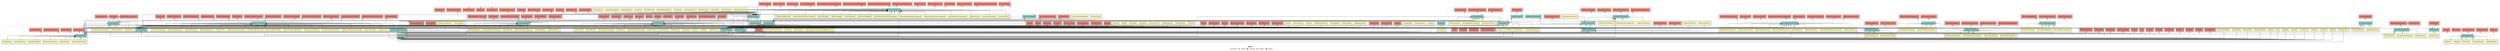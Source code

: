 digraph dependencies { node [shape="rect", style="filled", colorscheme=set312]; ranksep=0.4; compound=false; remincross=true; splines=true; splines=ortho; rankdir=LR; rankdir=TB; rankdir=BT; label=<<table BORDER="0"> <tr> <td colspan="5" align="center"><b>Legend</b></td> </tr> <tr> <td> <table BORDER="0"> <tr> <td bgcolor="#ffffb3" width="20"></td> <td>  Declarations</td> </tr> </table> </td> <td> <table BORDER="0"> <tr> <td bgcolor="#8dd3c7" width="20"></td> <td>  Module</td> </tr> </table> </td> <td> <table BORDER="0"> <tr> <td bgcolor="#80b1d3" width="20"></td> <td>  Bootstrap</td> </tr> </table> </td> <td> <table BORDER="0"> <tr> <td bgcolor="#fdb462" width="20"></td> <td>  Providers</td> </tr> </table> </td> <td> <table BORDER="0"> <tr> <td bgcolor="#fb8072" width="20"></td> <td>  Exports</td> </tr> </table> </td> </tr></table>>; ratio=compress; fontname="sans-serif";  subgraph "cluster_BsActionModule" { label=""; style="dotted";node [shape="folder", fillcolor=1]; subgraph cluster_BsActionModule_declarations { style="solid";node [style="filled", shape="rect"]; node [fillcolor=2]; "BsActionButtons"; node [fillcolor=2]; "BsActionItem"; node [fillcolor=2]; "BsActionItemContent"; node [fillcolor=2]; "BsActionMenu"; node [fillcolor=2]; "BsDropdownDirective"; node [fillcolor=2]; "BsDropdownMenu"; }  "BsActionButtons" -> "BsActionModule" [style="solid", lhead="cluster_BsActionModule" ltail="cluster_BsActionModule_declarations"]; subgraph "cluster_BsActionModule_BsActionButtons_providers" { style="solid";  }  "BsActionItem" -> "BsActionModule" [style="solid", lhead="cluster_BsActionModule" ltail="cluster_BsActionModule_declarations"]; subgraph "cluster_BsActionModule_BsActionItem_providers" { style="solid";  }  "BsActionItemContent" -> "BsActionModule" [style="solid", lhead="cluster_BsActionModule" ltail="cluster_BsActionModule_declarations"]; subgraph "cluster_BsActionModule_BsActionItemContent_providers" { style="solid";  }  "BsActionMenu" -> "BsActionModule" [style="solid", lhead="cluster_BsActionModule" ltail="cluster_BsActionModule_declarations"]; subgraph "cluster_BsActionModule_BsActionMenu_providers" { style="solid";  }  "BsDropdownDirective" -> "BsActionModule" [style="solid", lhead="cluster_BsActionModule" ltail="cluster_BsActionModule_declarations"]; subgraph "cluster_BsActionModule_BsDropdownDirective_providers" { style="solid";  }  "BsDropdownMenu" -> "BsActionModule" [style="solid", lhead="cluster_BsActionModule" ltail="cluster_BsActionModule_declarations"]; subgraph "cluster_BsActionModule_BsDropdownMenu_providers" { style="solid";  }    subgraph cluster_BsActionModule_imports { style="solid"; node [style="filled", fillcolor=1, shape="rect"];   }     subgraph cluster_BsActionModule_exports { style="solid";node [style="filled", fillcolor=4, shape="rect"];"BsActionButtons " [label="BsActionButtons ", shape="rect"]"BsActionItem " [label="BsActionItem ", shape="rect"]"BsActionMenu " [label="BsActionMenu ", shape="rect"]"BsDropdownDirective " [label="BsDropdownDirective ", shape="rect"]}  "BsActionModule" -> "BsActionButtons " [style="dashed", ltail="cluster_BsActionModule" lhead="cluster_BsActionModule_exports"];  "BsActionModule" -> "BsActionItem " [style="dashed", ltail="cluster_BsActionModule" lhead="cluster_BsActionModule_exports"];  "BsActionModule" -> "BsActionMenu " [style="dashed", ltail="cluster_BsActionModule" lhead="cluster_BsActionModule_exports"];  "BsActionModule" -> "BsDropdownDirective " [style="dashed", ltail="cluster_BsActionModule" lhead="cluster_BsActionModule_exports"];    subgraph cluster_BsActionModule_bootstrap { style="solid"; node [style="filled", fillcolor=5, shape="rect"];  }    subgraph cluster_BsActionModule_providers { style="solid"; node [style="filled", fillcolor=6, shape="rect"];   }     }  subgraph "cluster_BsAdvancedModule" { label=""; style="dotted";node [shape="folder", fillcolor=1]; subgraph cluster_BsAdvancedModule_declarations { style="solid";node [style="filled", shape="rect"]; node [fillcolor=2]; "BsAdvanced"; node [fillcolor=2]; "BsAdvancedForm"; node [fillcolor=2]; "BsAdvancedFormAutocomplete"; node [fillcolor=2]; "BsAdvancedFormCheckbox"; node [fillcolor=2]; "BsAdvancedFormEntry"; node [fillcolor=2]; "BsAdvancedFormMultiEntry"; node [fillcolor=2]; "BsAdvancedFormRange"; node [fillcolor=2]; "BsAdvancedFormSelect"; node [fillcolor=2]; "BsAdvancedFormValidation"; node [fillcolor=2]; "BsDatePicker"; node [fillcolor=2]; "BsDateRangePicker"; node [fillcolor=2]; "BsMultiEntryInput"; node [fillcolor=2]; "BsNumericRangeInput"; node [fillcolor=2]; "BsSelectComponent"; }  "BsAdvanced" -> "BsAdvancedModule" [style="solid", lhead="cluster_BsAdvancedModule" ltail="cluster_BsAdvancedModule_declarations"]; subgraph "cluster_BsAdvancedModule_BsAdvanced_providers" { style="solid";  }  "BsAdvancedForm" -> "BsAdvancedModule" [style="solid", lhead="cluster_BsAdvancedModule" ltail="cluster_BsAdvancedModule_declarations"]; subgraph "cluster_BsAdvancedModule_BsAdvancedForm_providers" { style="solid";  }  "BsAdvancedFormAutocomplete" -> "BsAdvancedModule" [style="solid", lhead="cluster_BsAdvancedModule" ltail="cluster_BsAdvancedModule_declarations"]; subgraph "cluster_BsAdvancedModule_BsAdvancedFormAutocomplete_providers" { style="solid";  }  "BsAdvancedFormCheckbox" -> "BsAdvancedModule" [style="solid", lhead="cluster_BsAdvancedModule" ltail="cluster_BsAdvancedModule_declarations"]; subgraph "cluster_BsAdvancedModule_BsAdvancedFormCheckbox_providers" { style="solid";  }  "BsAdvancedFormEntry" -> "BsAdvancedModule" [style="solid", lhead="cluster_BsAdvancedModule" ltail="cluster_BsAdvancedModule_declarations"]; subgraph "cluster_BsAdvancedModule_BsAdvancedFormEntry_providers" { style="solid";  }  "BsAdvancedFormMultiEntry" -> "BsAdvancedModule" [style="solid", lhead="cluster_BsAdvancedModule" ltail="cluster_BsAdvancedModule_declarations"]; subgraph "cluster_BsAdvancedModule_BsAdvancedFormMultiEntry_providers" { style="solid";  }  "BsAdvancedFormRange" -> "BsAdvancedModule" [style="solid", lhead="cluster_BsAdvancedModule" ltail="cluster_BsAdvancedModule_declarations"]; subgraph "cluster_BsAdvancedModule_BsAdvancedFormRange_providers" { style="solid";  }  "BsAdvancedFormSelect" -> "BsAdvancedModule" [style="solid", lhead="cluster_BsAdvancedModule" ltail="cluster_BsAdvancedModule_declarations"]; subgraph "cluster_BsAdvancedModule_BsAdvancedFormSelect_providers" { style="solid";  }  "BsAdvancedFormValidation" -> "BsAdvancedModule" [style="solid", lhead="cluster_BsAdvancedModule" ltail="cluster_BsAdvancedModule_declarations"]; subgraph "cluster_BsAdvancedModule_BsAdvancedFormValidation_providers" { style="solid";  }  "BsDatePicker" -> "BsAdvancedModule" [style="solid", lhead="cluster_BsAdvancedModule" ltail="cluster_BsAdvancedModule_declarations"]; subgraph "cluster_BsAdvancedModule_BsDatePicker_providers" { style="solid";  }  "BsDateRangePicker" -> "BsAdvancedModule" [style="solid", lhead="cluster_BsAdvancedModule" ltail="cluster_BsAdvancedModule_declarations"]; subgraph "cluster_BsAdvancedModule_BsDateRangePicker_providers" { style="solid";  }  "BsMultiEntryInput" -> "BsAdvancedModule" [style="solid", lhead="cluster_BsAdvancedModule" ltail="cluster_BsAdvancedModule_declarations"]; subgraph "cluster_BsAdvancedModule_BsMultiEntryInput_providers" { style="solid";  }  "BsNumericRangeInput" -> "BsAdvancedModule" [style="solid", lhead="cluster_BsAdvancedModule" ltail="cluster_BsAdvancedModule_declarations"]; subgraph "cluster_BsAdvancedModule_BsNumericRangeInput_providers" { style="solid";  }  "BsSelectComponent" -> "BsAdvancedModule" [style="solid", lhead="cluster_BsAdvancedModule" ltail="cluster_BsAdvancedModule_declarations"]; subgraph "cluster_BsAdvancedModule_BsSelectComponent_providers" { style="solid";  }    subgraph cluster_BsAdvancedModule_imports { style="solid"; node [style="filled", fillcolor=1, shape="rect"];    "BsAutocompleteModule" [label="BsAutocompleteModule", shape="folder"];    "UtilsModule" [label="UtilsModule", shape="folder"];   }    "BsAutocompleteModule" -> "BsAdvancedModule" [lhead="cluster_BsAdvancedModule", ltail="cluster_BsAdvancedModule_imports"];    "UtilsModule" -> "BsAdvancedModule" [lhead="cluster_BsAdvancedModule", ltail="cluster_BsAdvancedModule_imports"];     subgraph cluster_BsAdvancedModule_exports { style="solid";node [style="filled", fillcolor=4, shape="rect"];"BsAdvanced " [label="BsAdvanced ", shape="rect"]"BsAdvancedForm " [label="BsAdvancedForm ", shape="rect"]"BsAdvancedFormAutocomplete " [label="BsAdvancedFormAutocomplete ", shape="rect"]"BsAdvancedFormCheckbox " [label="BsAdvancedFormCheckbox ", shape="rect"]"BsAdvancedFormEntry " [label="BsAdvancedFormEntry ", shape="rect"]"BsAdvancedFormMultiEntry " [label="BsAdvancedFormMultiEntry ", shape="rect"]"BsAdvancedFormRange " [label="BsAdvancedFormRange ", shape="rect"]"BsAdvancedFormSelect " [label="BsAdvancedFormSelect ", shape="rect"]"BsAdvancedFormValidation " [label="BsAdvancedFormValidation ", shape="rect"]"BsDatePicker " [label="BsDatePicker ", shape="rect"]"BsDateRangePicker " [label="BsDateRangePicker ", shape="rect"]"BsMultiEntryInput " [label="BsMultiEntryInput ", shape="rect"]"BsNumericRangeInput " [label="BsNumericRangeInput ", shape="rect"]"BsSelectComponent " [label="BsSelectComponent ", shape="rect"]}  "BsAdvancedModule" -> "BsAdvanced " [style="dashed", ltail="cluster_BsAdvancedModule" lhead="cluster_BsAdvancedModule_exports"];  "BsAdvancedModule" -> "BsAdvancedForm " [style="dashed", ltail="cluster_BsAdvancedModule" lhead="cluster_BsAdvancedModule_exports"];  "BsAdvancedModule" -> "BsAdvancedFormAutocomplete " [style="dashed", ltail="cluster_BsAdvancedModule" lhead="cluster_BsAdvancedModule_exports"];  "BsAdvancedModule" -> "BsAdvancedFormCheckbox " [style="dashed", ltail="cluster_BsAdvancedModule" lhead="cluster_BsAdvancedModule_exports"];  "BsAdvancedModule" -> "BsAdvancedFormEntry " [style="dashed", ltail="cluster_BsAdvancedModule" lhead="cluster_BsAdvancedModule_exports"];  "BsAdvancedModule" -> "BsAdvancedFormMultiEntry " [style="dashed", ltail="cluster_BsAdvancedModule" lhead="cluster_BsAdvancedModule_exports"];  "BsAdvancedModule" -> "BsAdvancedFormRange " [style="dashed", ltail="cluster_BsAdvancedModule" lhead="cluster_BsAdvancedModule_exports"];  "BsAdvancedModule" -> "BsAdvancedFormSelect " [style="dashed", ltail="cluster_BsAdvancedModule" lhead="cluster_BsAdvancedModule_exports"];  "BsAdvancedModule" -> "BsAdvancedFormValidation " [style="dashed", ltail="cluster_BsAdvancedModule" lhead="cluster_BsAdvancedModule_exports"];  "BsAdvancedModule" -> "BsDatePicker " [style="dashed", ltail="cluster_BsAdvancedModule" lhead="cluster_BsAdvancedModule_exports"];  "BsAdvancedModule" -> "BsDateRangePicker " [style="dashed", ltail="cluster_BsAdvancedModule" lhead="cluster_BsAdvancedModule_exports"];  "BsAdvancedModule" -> "BsMultiEntryInput " [style="dashed", ltail="cluster_BsAdvancedModule" lhead="cluster_BsAdvancedModule_exports"];  "BsAdvancedModule" -> "BsNumericRangeInput " [style="dashed", ltail="cluster_BsAdvancedModule" lhead="cluster_BsAdvancedModule_exports"];  "BsAdvancedModule" -> "BsSelectComponent " [style="dashed", ltail="cluster_BsAdvancedModule" lhead="cluster_BsAdvancedModule_exports"];    subgraph cluster_BsAdvancedModule_bootstrap { style="solid"; node [style="filled", fillcolor=5, shape="rect"];  }    subgraph cluster_BsAdvancedModule_providers { style="solid"; node [style="filled", fillcolor=6, shape="rect"];   }     }  subgraph "cluster_BsAlertsModule" { label=""; style="dotted";node [shape="folder", fillcolor=1]; subgraph cluster_BsAlertsModule_declarations { style="solid";node [style="filled", shape="rect"]; node [fillcolor=2]; "BsAlertsMenuComponent"; node [fillcolor=2]; "BsEditAlert"; node [fillcolor=2]; "BsManageAlerts"; }  "BsAlertsMenuComponent" -> "BsAlertsModule" [style="solid", lhead="cluster_BsAlertsModule" ltail="cluster_BsAlertsModule_declarations"]; subgraph "cluster_BsAlertsModule_BsAlertsMenuComponent_providers" { style="solid";  }  "BsEditAlert" -> "BsAlertsModule" [style="solid", lhead="cluster_BsAlertsModule" ltail="cluster_BsAlertsModule_declarations"]; subgraph "cluster_BsAlertsModule_BsEditAlert_providers" { style="solid";  }  "BsManageAlerts" -> "BsAlertsModule" [style="solid", lhead="cluster_BsAlertsModule" ltail="cluster_BsAlertsModule_declarations"]; subgraph "cluster_BsAlertsModule_BsManageAlerts_providers" { style="solid";  }    subgraph cluster_BsAlertsModule_imports { style="solid"; node [style="filled", fillcolor=1, shape="rect"];    "BsActionModule" [label="BsActionModule", shape="folder"];    "BsModalModule" [label="BsModalModule", shape="folder"];    "UtilsModule" [label="UtilsModule", shape="folder"];   }    "BsActionModule" -> "BsAlertsModule" [lhead="cluster_BsAlertsModule", ltail="cluster_BsAlertsModule_imports"];    "BsModalModule" -> "BsAlertsModule" [lhead="cluster_BsAlertsModule", ltail="cluster_BsAlertsModule_imports"];    "UtilsModule" -> "BsAlertsModule" [lhead="cluster_BsAlertsModule", ltail="cluster_BsAlertsModule_imports"];     subgraph cluster_BsAlertsModule_exports { style="solid";node [style="filled", fillcolor=4, shape="rect"];"BsAlertsMenuComponent " [label="BsAlertsMenuComponent ", shape="rect"]"BsEditAlert " [label="BsEditAlert ", shape="rect"]"BsManageAlerts " [label="BsManageAlerts ", shape="rect"]}  "BsAlertsModule" -> "BsAlertsMenuComponent " [style="dashed", ltail="cluster_BsAlertsModule" lhead="cluster_BsAlertsModule_exports"];  "BsAlertsModule" -> "BsEditAlert " [style="dashed", ltail="cluster_BsAlertsModule" lhead="cluster_BsAlertsModule_exports"];  "BsAlertsModule" -> "BsManageAlerts " [style="dashed", ltail="cluster_BsAlertsModule" lhead="cluster_BsAlertsModule_exports"];    subgraph cluster_BsAlertsModule_bootstrap { style="solid"; node [style="filled", fillcolor=5, shape="rect"];  }    subgraph cluster_BsAlertsModule_providers { style="solid"; node [style="filled", fillcolor=6, shape="rect"];   }     }  subgraph "cluster_BsAutocompleteModule" { label=""; style="dotted";node [shape="folder", fillcolor=1]; subgraph cluster_BsAutocompleteModule_declarations { style="solid";node [style="filled", shape="rect"]; node [fillcolor=2]; "Autocomplete"; node [fillcolor=2]; "BsAutocompleteList"; }  "Autocomplete" -> "BsAutocompleteModule" [style="solid", lhead="cluster_BsAutocompleteModule" ltail="cluster_BsAutocompleteModule_declarations"]; subgraph "cluster_BsAutocompleteModule_Autocomplete_providers" { style="solid";  }  "BsAutocompleteList" -> "BsAutocompleteModule" [style="solid", lhead="cluster_BsAutocompleteModule" ltail="cluster_BsAutocompleteModule_declarations"]; subgraph "cluster_BsAutocompleteModule_BsAutocompleteList_providers" { style="solid";  }    subgraph cluster_BsAutocompleteModule_imports { style="solid"; node [style="filled", fillcolor=1, shape="rect"];    "UtilsModule" [label="UtilsModule", shape="folder"];   }    "UtilsModule" -> "BsAutocompleteModule" [lhead="cluster_BsAutocompleteModule", ltail="cluster_BsAutocompleteModule_imports"];     subgraph cluster_BsAutocompleteModule_exports { style="solid";node [style="filled", fillcolor=4, shape="rect"];"Autocomplete " [label="Autocomplete ", shape="rect"]"BsAutocompleteList " [label="BsAutocompleteList ", shape="rect"]}  "BsAutocompleteModule" -> "Autocomplete " [style="dashed", ltail="cluster_BsAutocompleteModule" lhead="cluster_BsAutocompleteModule_exports"];  "BsAutocompleteModule" -> "BsAutocompleteList " [style="dashed", ltail="cluster_BsAutocompleteModule" lhead="cluster_BsAutocompleteModule_exports"];    subgraph cluster_BsAutocompleteModule_bootstrap { style="solid"; node [style="filled", fillcolor=5, shape="rect"];  }    subgraph cluster_BsAutocompleteModule_providers { style="solid"; node [style="filled", fillcolor=6, shape="rect"];   }     }  subgraph "cluster_BsBasketsModule" { label=""; style="dotted";node [shape="folder", fillcolor=1]; subgraph cluster_BsBasketsModule_declarations { style="solid";node [style="filled", shape="rect"]; node [fillcolor=2]; "BsBasketsMenuComponent"; node [fillcolor=2]; "BsEditBasket"; node [fillcolor=2]; "BsFacetBasketsComponent"; node [fillcolor=2]; "BsManageBaskets"; node [fillcolor=2]; "BsResultBaskets"; node [fillcolor=2]; "BsSelectBasket"; }  "BsBasketsMenuComponent" -> "BsBasketsModule" [style="solid", lhead="cluster_BsBasketsModule" ltail="cluster_BsBasketsModule_declarations"]; subgraph "cluster_BsBasketsModule_BsBasketsMenuComponent_providers" { style="solid";  }  "BsEditBasket" -> "BsBasketsModule" [style="solid", lhead="cluster_BsBasketsModule" ltail="cluster_BsBasketsModule_declarations"]; subgraph "cluster_BsBasketsModule_BsEditBasket_providers" { style="solid";  }  "BsFacetBasketsComponent" -> "BsBasketsModule" [style="solid", lhead="cluster_BsBasketsModule" ltail="cluster_BsBasketsModule_declarations"]; subgraph "cluster_BsBasketsModule_BsFacetBasketsComponent_providers" { style="solid";  }  "BsManageBaskets" -> "BsBasketsModule" [style="solid", lhead="cluster_BsBasketsModule" ltail="cluster_BsBasketsModule_declarations"]; subgraph "cluster_BsBasketsModule_BsManageBaskets_providers" { style="solid";  }  "BsResultBaskets" -> "BsBasketsModule" [style="solid", lhead="cluster_BsBasketsModule" ltail="cluster_BsBasketsModule_declarations"]; subgraph "cluster_BsBasketsModule_BsResultBaskets_providers" { style="solid";  }  "BsSelectBasket" -> "BsBasketsModule" [style="solid", lhead="cluster_BsBasketsModule" ltail="cluster_BsBasketsModule_declarations"]; subgraph "cluster_BsBasketsModule_BsSelectBasket_providers" { style="solid";  }    subgraph cluster_BsBasketsModule_imports { style="solid"; node [style="filled", fillcolor=1, shape="rect"];    "BsActionModule" [label="BsActionModule", shape="folder"];    "BsModalModule" [label="BsModalModule", shape="folder"];    "UtilsModule" [label="UtilsModule", shape="folder"];   }    "BsActionModule" -> "BsBasketsModule" [lhead="cluster_BsBasketsModule", ltail="cluster_BsBasketsModule_imports"];    "BsModalModule" -> "BsBasketsModule" [lhead="cluster_BsBasketsModule", ltail="cluster_BsBasketsModule_imports"];    "UtilsModule" -> "BsBasketsModule" [lhead="cluster_BsBasketsModule", ltail="cluster_BsBasketsModule_imports"];     subgraph cluster_BsBasketsModule_exports { style="solid";node [style="filled", fillcolor=4, shape="rect"];"BsBasketsMenuComponent " [label="BsBasketsMenuComponent ", shape="rect"]"BsEditBasket " [label="BsEditBasket ", shape="rect"]"BsFacetBasketsComponent " [label="BsFacetBasketsComponent ", shape="rect"]"BsManageBaskets " [label="BsManageBaskets ", shape="rect"]"BsResultBaskets " [label="BsResultBaskets ", shape="rect"]"BsSelectBasket " [label="BsSelectBasket ", shape="rect"]}  "BsBasketsModule" -> "BsBasketsMenuComponent " [style="dashed", ltail="cluster_BsBasketsModule" lhead="cluster_BsBasketsModule_exports"];  "BsBasketsModule" -> "BsEditBasket " [style="dashed", ltail="cluster_BsBasketsModule" lhead="cluster_BsBasketsModule_exports"];  "BsBasketsModule" -> "BsFacetBasketsComponent " [style="dashed", ltail="cluster_BsBasketsModule" lhead="cluster_BsBasketsModule_exports"];  "BsBasketsModule" -> "BsManageBaskets " [style="dashed", ltail="cluster_BsBasketsModule" lhead="cluster_BsBasketsModule_exports"];  "BsBasketsModule" -> "BsResultBaskets " [style="dashed", ltail="cluster_BsBasketsModule" lhead="cluster_BsBasketsModule_exports"];  "BsBasketsModule" -> "BsSelectBasket " [style="dashed", ltail="cluster_BsBasketsModule" lhead="cluster_BsBasketsModule_exports"];    subgraph cluster_BsBasketsModule_bootstrap { style="solid"; node [style="filled", fillcolor=5, shape="rect"];  }    subgraph cluster_BsBasketsModule_providers { style="solid"; node [style="filled", fillcolor=6, shape="rect"];   }     }  subgraph "cluster_BsFacetModule" { label=""; style="dotted";node [shape="folder", fillcolor=1]; subgraph cluster_BsFacetModule_declarations { style="solid";node [style="filled", shape="rect"]; node [fillcolor=2]; "BsChart"; node [fillcolor=2]; "BsFacetBar"; node [fillcolor=2]; "BsFacetCard"; node [fillcolor=2]; "BsFacetChart"; node [fillcolor=2]; "BsFacetFilters"; node [fillcolor=2]; "BsFacetFiltersBackground"; node [fillcolor=2]; "BsFacetList"; node [fillcolor=2]; "BsFacetMultiComponent"; node [fillcolor=2]; "BsFacetRange"; node [fillcolor=2]; "BsFacetTree"; node [fillcolor=2]; "BsMySearch"; node [fillcolor=2]; "BsRefine"; }  "BsChart" -> "BsFacetModule" [style="solid", lhead="cluster_BsFacetModule" ltail="cluster_BsFacetModule_declarations"]; subgraph "cluster_BsFacetModule_BsChart_providers" { style="solid";  }  "BsFacetBar" -> "BsFacetModule" [style="solid", lhead="cluster_BsFacetModule" ltail="cluster_BsFacetModule_declarations"]; subgraph "cluster_BsFacetModule_BsFacetBar_providers" { style="solid";  }  "BsFacetCard" -> "BsFacetModule" [style="solid", lhead="cluster_BsFacetModule" ltail="cluster_BsFacetModule_declarations"]; subgraph "cluster_BsFacetModule_BsFacetCard_providers" { style="solid";  }  "BsFacetChart" -> "BsFacetModule" [style="solid", lhead="cluster_BsFacetModule" ltail="cluster_BsFacetModule_declarations"]; subgraph "cluster_BsFacetModule_BsFacetChart_providers" { style="solid";  }  "BsFacetFilters" -> "BsFacetModule" [style="solid", lhead="cluster_BsFacetModule" ltail="cluster_BsFacetModule_declarations"]; subgraph "cluster_BsFacetModule_BsFacetFilters_providers" { style="solid";  }  "BsFacetFiltersBackground" -> "BsFacetModule" [style="solid", lhead="cluster_BsFacetModule" ltail="cluster_BsFacetModule_declarations"]; subgraph "cluster_BsFacetModule_BsFacetFiltersBackground_providers" { style="solid";  }  "BsFacetList" -> "BsFacetModule" [style="solid", lhead="cluster_BsFacetModule" ltail="cluster_BsFacetModule_declarations"]; subgraph "cluster_BsFacetModule_BsFacetList_providers" { style="solid";  }  "BsFacetMultiComponent" -> "BsFacetModule" [style="solid", lhead="cluster_BsFacetModule" ltail="cluster_BsFacetModule_declarations"]; subgraph "cluster_BsFacetModule_BsFacetMultiComponent_providers" { style="solid";  }  "BsFacetRange" -> "BsFacetModule" [style="solid", lhead="cluster_BsFacetModule" ltail="cluster_BsFacetModule_declarations"]; subgraph "cluster_BsFacetModule_BsFacetRange_providers" { style="solid";  }  "BsFacetTree" -> "BsFacetModule" [style="solid", lhead="cluster_BsFacetModule" ltail="cluster_BsFacetModule_declarations"]; subgraph "cluster_BsFacetModule_BsFacetTree_providers" { style="solid";  }  "BsMySearch" -> "BsFacetModule" [style="solid", lhead="cluster_BsFacetModule" ltail="cluster_BsFacetModule_declarations"]; subgraph "cluster_BsFacetModule_BsMySearch_providers" { style="solid";  }  "BsRefine" -> "BsFacetModule" [style="solid", lhead="cluster_BsFacetModule" ltail="cluster_BsFacetModule_declarations"]; subgraph "cluster_BsFacetModule_BsRefine_providers" { style="solid";  }    subgraph cluster_BsFacetModule_imports { style="solid"; node [style="filled", fillcolor=1, shape="rect"];    "BsActionModule" [label="BsActionModule", shape="folder"];    "BsAutocompleteModule" [label="BsAutocompleteModule", shape="folder"];    "BsSearchModule" [label="BsSearchModule", shape="folder"];    "CollapseModule" [label="CollapseModule", shape="folder"];    "UtilsModule" [label="UtilsModule", shape="folder"];   }    "BsActionModule" -> "BsFacetModule" [lhead="cluster_BsFacetModule", ltail="cluster_BsFacetModule_imports"];    "BsAutocompleteModule" -> "BsFacetModule" [lhead="cluster_BsFacetModule", ltail="cluster_BsFacetModule_imports"];    "BsSearchModule" -> "BsFacetModule" [lhead="cluster_BsFacetModule", ltail="cluster_BsFacetModule_imports"];    "CollapseModule" -> "BsFacetModule" [lhead="cluster_BsFacetModule", ltail="cluster_BsFacetModule_imports"];    "UtilsModule" -> "BsFacetModule" [lhead="cluster_BsFacetModule", ltail="cluster_BsFacetModule_imports"];     subgraph cluster_BsFacetModule_exports { style="solid";node [style="filled", fillcolor=4, shape="rect"];"BsChart " [label="BsChart ", shape="rect"]"BsFacetBar " [label="BsFacetBar ", shape="rect"]"BsFacetCard " [label="BsFacetCard ", shape="rect"]"BsFacetChart " [label="BsFacetChart ", shape="rect"]"BsFacetFilters " [label="BsFacetFilters ", shape="rect"]"BsFacetList " [label="BsFacetList ", shape="rect"]"BsFacetMultiComponent " [label="BsFacetMultiComponent ", shape="rect"]"BsFacetRange " [label="BsFacetRange ", shape="rect"]"BsFacetTree " [label="BsFacetTree ", shape="rect"]"BsMySearch " [label="BsMySearch ", shape="rect"]"BsRefine " [label="BsRefine ", shape="rect"]}  "BsFacetModule" -> "BsChart " [style="dashed", ltail="cluster_BsFacetModule" lhead="cluster_BsFacetModule_exports"];  "BsFacetModule" -> "BsFacetBar " [style="dashed", ltail="cluster_BsFacetModule" lhead="cluster_BsFacetModule_exports"];  "BsFacetModule" -> "BsFacetCard " [style="dashed", ltail="cluster_BsFacetModule" lhead="cluster_BsFacetModule_exports"];  "BsFacetModule" -> "BsFacetChart " [style="dashed", ltail="cluster_BsFacetModule" lhead="cluster_BsFacetModule_exports"];  "BsFacetModule" -> "BsFacetFilters " [style="dashed", ltail="cluster_BsFacetModule" lhead="cluster_BsFacetModule_exports"];  "BsFacetModule" -> "BsFacetList " [style="dashed", ltail="cluster_BsFacetModule" lhead="cluster_BsFacetModule_exports"];  "BsFacetModule" -> "BsFacetMultiComponent " [style="dashed", ltail="cluster_BsFacetModule" lhead="cluster_BsFacetModule_exports"];  "BsFacetModule" -> "BsFacetRange " [style="dashed", ltail="cluster_BsFacetModule" lhead="cluster_BsFacetModule_exports"];  "BsFacetModule" -> "BsFacetTree " [style="dashed", ltail="cluster_BsFacetModule" lhead="cluster_BsFacetModule_exports"];  "BsFacetModule" -> "BsMySearch " [style="dashed", ltail="cluster_BsFacetModule" lhead="cluster_BsFacetModule_exports"];  "BsFacetModule" -> "BsRefine " [style="dashed", ltail="cluster_BsFacetModule" lhead="cluster_BsFacetModule_exports"];    subgraph cluster_BsFacetModule_bootstrap { style="solid"; node [style="filled", fillcolor=5, shape="rect"];  }    subgraph cluster_BsFacetModule_providers { style="solid"; node [style="filled", fillcolor=6, shape="rect"];   }     }  subgraph "cluster_BsFeedbackModule" { label=""; style="dotted";node [shape="folder", fillcolor=1]; subgraph cluster_BsFeedbackModule_declarations { style="solid";node [style="filled", shape="rect"]; node [fillcolor=2]; "BsFeedbackForm"; node [fillcolor=2]; "BsFeedbackMenu"; }  "BsFeedbackForm" -> "BsFeedbackModule" [style="solid", lhead="cluster_BsFeedbackModule" ltail="cluster_BsFeedbackModule_declarations"]; subgraph "cluster_BsFeedbackModule_BsFeedbackForm_providers" { style="solid";  }  "BsFeedbackMenu" -> "BsFeedbackModule" [style="solid", lhead="cluster_BsFeedbackModule" ltail="cluster_BsFeedbackModule_declarations"]; subgraph "cluster_BsFeedbackModule_BsFeedbackMenu_providers" { style="solid";  }    subgraph cluster_BsFeedbackModule_imports { style="solid"; node [style="filled", fillcolor=1, shape="rect"];    "BsActionModule" [label="BsActionModule", shape="folder"];    "BsModalModule" [label="BsModalModule", shape="folder"];   }    "BsActionModule" -> "BsFeedbackModule" [lhead="cluster_BsFeedbackModule", ltail="cluster_BsFeedbackModule_imports"];    "BsModalModule" -> "BsFeedbackModule" [lhead="cluster_BsFeedbackModule", ltail="cluster_BsFeedbackModule_imports"];     subgraph cluster_BsFeedbackModule_exports { style="solid";node [style="filled", fillcolor=4, shape="rect"];"BsFeedbackMenu " [label="BsFeedbackMenu ", shape="rect"]}  "BsFeedbackModule" -> "BsFeedbackMenu " [style="dashed", ltail="cluster_BsFeedbackModule" lhead="cluster_BsFeedbackModule_exports"];    subgraph cluster_BsFeedbackModule_bootstrap { style="solid"; node [style="filled", fillcolor=5, shape="rect"];  }    subgraph cluster_BsFeedbackModule_providers { style="solid"; node [style="filled", fillcolor=6, shape="rect"];   }     }  subgraph "cluster_BsHeatmapModule" { label=""; style="dotted";node [shape="folder", fillcolor=1]; subgraph cluster_BsHeatmapModule_declarations { style="solid";node [style="filled", shape="rect"]; node [fillcolor=2]; "BsFacetHeatmapComponent"; node [fillcolor=2]; "BsHeatmapComponent"; node [fillcolor=2]; "BsResultsHeatmapView"; node [fillcolor=2]; "BsTooltipComponent"; }  "BsFacetHeatmapComponent" -> "BsHeatmapModule" [style="solid", lhead="cluster_BsHeatmapModule" ltail="cluster_BsHeatmapModule_declarations"]; subgraph "cluster_BsHeatmapModule_BsFacetHeatmapComponent_providers" { style="solid";  }  "BsHeatmapComponent" -> "BsHeatmapModule" [style="solid", lhead="cluster_BsHeatmapModule" ltail="cluster_BsHeatmapModule_declarations"]; subgraph "cluster_BsHeatmapModule_BsHeatmapComponent_providers" { style="solid";  }  "BsResultsHeatmapView" -> "BsHeatmapModule" [style="solid", lhead="cluster_BsHeatmapModule" ltail="cluster_BsHeatmapModule_declarations"]; subgraph "cluster_BsHeatmapModule_BsResultsHeatmapView_providers" { style="solid";  }  "BsTooltipComponent" -> "BsHeatmapModule" [style="solid", lhead="cluster_BsHeatmapModule" ltail="cluster_BsHeatmapModule_declarations"]; subgraph "cluster_BsHeatmapModule_BsTooltipComponent_providers" { style="solid";  }    subgraph cluster_BsHeatmapModule_imports { style="solid"; node [style="filled", fillcolor=1, shape="rect"];    "BsActionModule" [label="BsActionModule", shape="folder"];   }    "BsActionModule" -> "BsHeatmapModule" [lhead="cluster_BsHeatmapModule", ltail="cluster_BsHeatmapModule_imports"];     subgraph cluster_BsHeatmapModule_exports { style="solid";node [style="filled", fillcolor=4, shape="rect"];"BsFacetHeatmapComponent " [label="BsFacetHeatmapComponent ", shape="rect"]"BsHeatmapComponent " [label="BsHeatmapComponent ", shape="rect"]"BsResultsHeatmapView " [label="BsResultsHeatmapView ", shape="rect"]"BsTooltipComponent " [label="BsTooltipComponent ", shape="rect"]}  "BsHeatmapModule" -> "BsFacetHeatmapComponent " [style="dashed", ltail="cluster_BsHeatmapModule" lhead="cluster_BsHeatmapModule_exports"];  "BsHeatmapModule" -> "BsHeatmapComponent " [style="dashed", ltail="cluster_BsHeatmapModule" lhead="cluster_BsHeatmapModule_exports"];  "BsHeatmapModule" -> "BsResultsHeatmapView " [style="dashed", ltail="cluster_BsHeatmapModule" lhead="cluster_BsHeatmapModule_exports"];  "BsHeatmapModule" -> "BsTooltipComponent " [style="dashed", ltail="cluster_BsHeatmapModule" lhead="cluster_BsHeatmapModule_exports"];    subgraph cluster_BsHeatmapModule_bootstrap { style="solid"; node [style="filled", fillcolor=5, shape="rect"];  }    subgraph cluster_BsHeatmapModule_providers { style="solid"; node [style="filled", fillcolor=6, shape="rect"];   }     }  subgraph "cluster_BsLabelsModule" { label=""; style="dotted";node [shape="folder", fillcolor=1]; subgraph cluster_BsLabelsModule_declarations { style="solid";node [style="filled", shape="rect"]; node [fillcolor=2]; "BsLabelsActionItem"; node [fillcolor=2]; "BsLabelsMenuComponent"; node [fillcolor=2]; "BsRenameLabel"; }  "BsLabelsActionItem" -> "BsLabelsModule" [style="solid", lhead="cluster_BsLabelsModule" ltail="cluster_BsLabelsModule_declarations"]; subgraph "cluster_BsLabelsModule_BsLabelsActionItem_providers" { style="solid";  }  "BsLabelsMenuComponent" -> "BsLabelsModule" [style="solid", lhead="cluster_BsLabelsModule" ltail="cluster_BsLabelsModule_declarations"]; subgraph "cluster_BsLabelsModule_BsLabelsMenuComponent_providers" { style="solid";  }  "BsRenameLabel" -> "BsLabelsModule" [style="solid", lhead="cluster_BsLabelsModule" ltail="cluster_BsLabelsModule_declarations"]; subgraph "cluster_BsLabelsModule_BsRenameLabel_providers" { style="solid";  }    subgraph cluster_BsLabelsModule_imports { style="solid"; node [style="filled", fillcolor=1, shape="rect"];    "BsActionModule" [label="BsActionModule", shape="folder"];    "BsAutocompleteModule" [label="BsAutocompleteModule", shape="folder"];    "BsModalModule" [label="BsModalModule", shape="folder"];    "LabelsModule" [label="LabelsModule", shape="folder"];    "UtilsModule" [label="UtilsModule", shape="folder"];   }    "BsActionModule" -> "BsLabelsModule" [lhead="cluster_BsLabelsModule", ltail="cluster_BsLabelsModule_imports"];    "BsAutocompleteModule" -> "BsLabelsModule" [lhead="cluster_BsLabelsModule", ltail="cluster_BsLabelsModule_imports"];    "BsModalModule" -> "BsLabelsModule" [lhead="cluster_BsLabelsModule", ltail="cluster_BsLabelsModule_imports"];    "LabelsModule" -> "BsLabelsModule" [lhead="cluster_BsLabelsModule", ltail="cluster_BsLabelsModule_imports"];    "UtilsModule" -> "BsLabelsModule" [lhead="cluster_BsLabelsModule", ltail="cluster_BsLabelsModule_imports"];     subgraph cluster_BsLabelsModule_exports { style="solid";node [style="filled", fillcolor=4, shape="rect"];"BsLabelsActionItem " [label="BsLabelsActionItem ", shape="rect"]"BsLabelsMenuComponent " [label="BsLabelsMenuComponent ", shape="rect"]"BsRenameLabel " [label="BsRenameLabel ", shape="rect"]}  "BsLabelsModule" -> "BsLabelsActionItem " [style="dashed", ltail="cluster_BsLabelsModule" lhead="cluster_BsLabelsModule_exports"];  "BsLabelsModule" -> "BsLabelsMenuComponent " [style="dashed", ltail="cluster_BsLabelsModule" lhead="cluster_BsLabelsModule_exports"];  "BsLabelsModule" -> "BsRenameLabel " [style="dashed", ltail="cluster_BsLabelsModule" lhead="cluster_BsLabelsModule_exports"];    subgraph cluster_BsLabelsModule_bootstrap { style="solid"; node [style="filled", fillcolor=5, shape="rect"];  }    subgraph cluster_BsLabelsModule_providers { style="solid"; node [style="filled", fillcolor=6, shape="rect"];   }     }  subgraph "cluster_BsModalModule" { label=""; style="dotted";node [shape="folder", fillcolor=1]; subgraph cluster_BsModalModule_declarations { style="solid";node [style="filled", shape="rect"]; node [fillcolor=2]; "BsConfirm"; node [fillcolor=2]; "BsEditable"; node [fillcolor=2]; "BsHelp"; node [fillcolor=2]; "BsLogin"; node [fillcolor=2]; "BsModal"; node [fillcolor=2]; "BsModalFooter"; node [fillcolor=2]; "BsModalHeader"; node [fillcolor=2]; "BsOverrideUser"; }  "BsConfirm" -> "BsModalModule" [style="solid", lhead="cluster_BsModalModule" ltail="cluster_BsModalModule_declarations"]; subgraph "cluster_BsModalModule_BsConfirm_providers" { style="solid";  }  "BsEditable" -> "BsModalModule" [style="solid", lhead="cluster_BsModalModule" ltail="cluster_BsModalModule_declarations"]; subgraph "cluster_BsModalModule_BsEditable_providers" { style="solid";  }  "BsHelp" -> "BsModalModule" [style="solid", lhead="cluster_BsModalModule" ltail="cluster_BsModalModule_declarations"]; subgraph "cluster_BsModalModule_BsHelp_providers" { style="solid";  }  "BsLogin" -> "BsModalModule" [style="solid", lhead="cluster_BsModalModule" ltail="cluster_BsModalModule_declarations"]; subgraph "cluster_BsModalModule_BsLogin_providers" { style="solid";  }  "BsModal" -> "BsModalModule" [style="solid", lhead="cluster_BsModalModule" ltail="cluster_BsModalModule_declarations"]; subgraph "cluster_BsModalModule_BsModal_providers" { style="solid";  }  "BsModalFooter" -> "BsModalModule" [style="solid", lhead="cluster_BsModalModule" ltail="cluster_BsModalModule_declarations"]; subgraph "cluster_BsModalModule_BsModalFooter_providers" { style="solid";  }  "BsModalHeader" -> "BsModalModule" [style="solid", lhead="cluster_BsModalModule" ltail="cluster_BsModalModule_declarations"]; subgraph "cluster_BsModalModule_BsModalHeader_providers" { style="solid";  }  "BsOverrideUser" -> "BsModalModule" [style="solid", lhead="cluster_BsModalModule" ltail="cluster_BsModalModule_declarations"]; subgraph "cluster_BsModalModule_BsOverrideUser_providers" { style="solid";  }    subgraph cluster_BsModalModule_imports { style="solid"; node [style="filled", fillcolor=1, shape="rect"];    "UtilsModule" [label="UtilsModule", shape="folder"];   }    "UtilsModule" -> "BsModalModule" [lhead="cluster_BsModalModule", ltail="cluster_BsModalModule_imports"];     subgraph cluster_BsModalModule_exports { style="solid";node [style="filled", fillcolor=4, shape="rect"];"BsConfirm " [label="BsConfirm ", shape="rect"]"BsEditable " [label="BsEditable ", shape="rect"]"BsHelp " [label="BsHelp ", shape="rect"]"BsLogin " [label="BsLogin ", shape="rect"]"BsModal " [label="BsModal ", shape="rect"]"BsModalFooter " [label="BsModalFooter ", shape="rect"]"BsModalHeader " [label="BsModalHeader ", shape="rect"]"BsOverrideUser " [label="BsOverrideUser ", shape="rect"]}  "BsModalModule" -> "BsConfirm " [style="dashed", ltail="cluster_BsModalModule" lhead="cluster_BsModalModule_exports"];  "BsModalModule" -> "BsEditable " [style="dashed", ltail="cluster_BsModalModule" lhead="cluster_BsModalModule_exports"];  "BsModalModule" -> "BsHelp " [style="dashed", ltail="cluster_BsModalModule" lhead="cluster_BsModalModule_exports"];  "BsModalModule" -> "BsLogin " [style="dashed", ltail="cluster_BsModalModule" lhead="cluster_BsModalModule_exports"];  "BsModalModule" -> "BsModal " [style="dashed", ltail="cluster_BsModalModule" lhead="cluster_BsModalModule_exports"];  "BsModalModule" -> "BsModalFooter " [style="dashed", ltail="cluster_BsModalModule" lhead="cluster_BsModalModule_exports"];  "BsModalModule" -> "BsModalHeader " [style="dashed", ltail="cluster_BsModalModule" lhead="cluster_BsModalModule_exports"];  "BsModalModule" -> "BsOverrideUser " [style="dashed", ltail="cluster_BsModalModule" lhead="cluster_BsModalModule_exports"];    subgraph cluster_BsModalModule_bootstrap { style="solid"; node [style="filled", fillcolor=5, shape="rect"];  }    subgraph cluster_BsModalModule_providers { style="solid"; node [style="filled", fillcolor=6, shape="rect"];   }     }  subgraph "cluster_BsNotificationModule" { label=""; style="dotted";node [shape="folder", fillcolor=1]; subgraph cluster_BsNotificationModule_declarations { style="solid";node [style="filled", shape="rect"]; node [fillcolor=2]; "BsNotification"; node [fillcolor=2]; "BsNotifications"; node [fillcolor=2]; "BsNotificationsManager"; }  "BsNotification" -> "BsNotificationModule" [style="solid", lhead="cluster_BsNotificationModule" ltail="cluster_BsNotificationModule_declarations"]; subgraph "cluster_BsNotificationModule_BsNotification_providers" { style="solid";  }  "BsNotifications" -> "BsNotificationModule" [style="solid", lhead="cluster_BsNotificationModule" ltail="cluster_BsNotificationModule_declarations"]; subgraph "cluster_BsNotificationModule_BsNotifications_providers" { style="solid";  }  "BsNotificationsManager" -> "BsNotificationModule" [style="solid", lhead="cluster_BsNotificationModule" ltail="cluster_BsNotificationModule_declarations"]; subgraph "cluster_BsNotificationModule_BsNotificationsManager_providers" { style="solid";  }    subgraph cluster_BsNotificationModule_imports { style="solid"; node [style="filled", fillcolor=1, shape="rect"];    "BsActionModule" [label="BsActionModule", shape="folder"];   }    "BsActionModule" -> "BsNotificationModule" [lhead="cluster_BsNotificationModule", ltail="cluster_BsNotificationModule_imports"];     subgraph cluster_BsNotificationModule_exports { style="solid";node [style="filled", fillcolor=4, shape="rect"];"BsNotifications " [label="BsNotifications ", shape="rect"]"BsNotificationsManager " [label="BsNotificationsManager ", shape="rect"]}  "BsNotificationModule" -> "BsNotifications " [style="dashed", ltail="cluster_BsNotificationModule" lhead="cluster_BsNotificationModule_exports"];  "BsNotificationModule" -> "BsNotificationsManager " [style="dashed", ltail="cluster_BsNotificationModule" lhead="cluster_BsNotificationModule_exports"];    subgraph cluster_BsNotificationModule_bootstrap { style="solid"; node [style="filled", fillcolor=5, shape="rect"];  }    subgraph cluster_BsNotificationModule_providers { style="solid"; node [style="filled", fillcolor=6, shape="rect"];   }     }  subgraph "cluster_BsPreviewModule" { label=""; style="dotted";node [shape="folder", fillcolor=1]; subgraph cluster_BsPreviewModule_declarations { style="solid";node [style="filled", shape="rect"]; node [fillcolor=2]; "BsFacetPreview"; node [fillcolor=2]; "BsFacetPreviewComponent2"; node [fillcolor=2]; "BsPreviewEntityFacetComponent"; node [fillcolor=2]; "BsPreviewEntityPanelComponent"; node [fillcolor=2]; "BsPreviewExtractsPanelComponent"; node [fillcolor=2]; "BsPreviewHighlights"; node [fillcolor=2]; "BsPreviewLinks"; node [fillcolor=2]; "BsPreviewPanel"; node [fillcolor=2]; "BsPreviewPopup"; node [fillcolor=2]; "BsPreviewSearchFormComponent"; node [fillcolor=2]; "BsResultLinkPreview"; node [fillcolor=2]; "BsSimilarDocs"; node [fillcolor=2]; "BsSimilarDocuments"; }  "BsFacetPreview" -> "BsPreviewModule" [style="solid", lhead="cluster_BsPreviewModule" ltail="cluster_BsPreviewModule_declarations"]; subgraph "cluster_BsPreviewModule_BsFacetPreview_providers" { style="solid";  }  "BsFacetPreviewComponent2" -> "BsPreviewModule" [style="solid", lhead="cluster_BsPreviewModule" ltail="cluster_BsPreviewModule_declarations"]; subgraph "cluster_BsPreviewModule_BsFacetPreviewComponent2_providers" { style="solid";  }  "BsPreviewEntityFacetComponent" -> "BsPreviewModule" [style="solid", lhead="cluster_BsPreviewModule" ltail="cluster_BsPreviewModule_declarations"]; subgraph "cluster_BsPreviewModule_BsPreviewEntityFacetComponent_providers" { style="solid";  }  "BsPreviewEntityPanelComponent" -> "BsPreviewModule" [style="solid", lhead="cluster_BsPreviewModule" ltail="cluster_BsPreviewModule_declarations"]; subgraph "cluster_BsPreviewModule_BsPreviewEntityPanelComponent_providers" { style="solid";  }  "BsPreviewExtractsPanelComponent" -> "BsPreviewModule" [style="solid", lhead="cluster_BsPreviewModule" ltail="cluster_BsPreviewModule_declarations"]; subgraph "cluster_BsPreviewModule_BsPreviewExtractsPanelComponent_providers" { style="solid";  }  "BsPreviewHighlights" -> "BsPreviewModule" [style="solid", lhead="cluster_BsPreviewModule" ltail="cluster_BsPreviewModule_declarations"]; subgraph "cluster_BsPreviewModule_BsPreviewHighlights_providers" { style="solid";  }  "BsPreviewLinks" -> "BsPreviewModule" [style="solid", lhead="cluster_BsPreviewModule" ltail="cluster_BsPreviewModule_declarations"]; subgraph "cluster_BsPreviewModule_BsPreviewLinks_providers" { style="solid";  }  "BsPreviewPanel" -> "BsPreviewModule" [style="solid", lhead="cluster_BsPreviewModule" ltail="cluster_BsPreviewModule_declarations"]; subgraph "cluster_BsPreviewModule_BsPreviewPanel_providers" { style="solid";  }  "BsPreviewPopup" -> "BsPreviewModule" [style="solid", lhead="cluster_BsPreviewModule" ltail="cluster_BsPreviewModule_declarations"]; subgraph "cluster_BsPreviewModule_BsPreviewPopup_providers" { style="solid";  }  "BsPreviewSearchFormComponent" -> "BsPreviewModule" [style="solid", lhead="cluster_BsPreviewModule" ltail="cluster_BsPreviewModule_declarations"]; subgraph "cluster_BsPreviewModule_BsPreviewSearchFormComponent_providers" { style="solid";  }  "BsResultLinkPreview" -> "BsPreviewModule" [style="solid", lhead="cluster_BsPreviewModule" ltail="cluster_BsPreviewModule_declarations"]; subgraph "cluster_BsPreviewModule_BsResultLinkPreview_providers" { style="solid";  }  "BsSimilarDocs" -> "BsPreviewModule" [style="solid", lhead="cluster_BsPreviewModule" ltail="cluster_BsPreviewModule_declarations"]; subgraph "cluster_BsPreviewModule_BsSimilarDocs_providers" { style="solid";  }  "BsSimilarDocuments" -> "BsPreviewModule" [style="solid", lhead="cluster_BsPreviewModule" ltail="cluster_BsPreviewModule_declarations"]; subgraph "cluster_BsPreviewModule_BsSimilarDocuments_providers" { style="solid";  }    subgraph cluster_BsPreviewModule_imports { style="solid"; node [style="filled", fillcolor=1, shape="rect"];    "BsFacetModule" [label="BsFacetModule", shape="folder"];    "BsModalModule" [label="BsModalModule", shape="folder"];    "CollapseModule" [label="CollapseModule", shape="folder"];    "MetadataModule" [label="MetadataModule", shape="folder"];    "PreviewModule" [label="PreviewModule", shape="folder"];    "ResultModule" [label="ResultModule", shape="folder"];    "UtilsModule" [label="UtilsModule", shape="folder"];   }    "BsFacetModule" -> "BsPreviewModule" [lhead="cluster_BsPreviewModule", ltail="cluster_BsPreviewModule_imports"];    "BsModalModule" -> "BsPreviewModule" [lhead="cluster_BsPreviewModule", ltail="cluster_BsPreviewModule_imports"];    "CollapseModule" -> "BsPreviewModule" [lhead="cluster_BsPreviewModule", ltail="cluster_BsPreviewModule_imports"];    "MetadataModule" -> "BsPreviewModule" [lhead="cluster_BsPreviewModule", ltail="cluster_BsPreviewModule_imports"];    "PreviewModule" -> "BsPreviewModule" [lhead="cluster_BsPreviewModule", ltail="cluster_BsPreviewModule_imports"];    "ResultModule" -> "BsPreviewModule" [lhead="cluster_BsPreviewModule", ltail="cluster_BsPreviewModule_imports"];    "UtilsModule" -> "BsPreviewModule" [lhead="cluster_BsPreviewModule", ltail="cluster_BsPreviewModule_imports"];     subgraph cluster_BsPreviewModule_exports { style="solid";node [style="filled", fillcolor=4, shape="rect"];"BsFacetPreview " [label="BsFacetPreview ", shape="rect"]"BsFacetPreviewComponent2 " [label="BsFacetPreviewComponent2 ", shape="rect"]"BsPreviewEntityFacetComponent " [label="BsPreviewEntityFacetComponent ", shape="rect"]"BsPreviewEntityPanelComponent " [label="BsPreviewEntityPanelComponent ", shape="rect"]"BsPreviewExtractsPanelComponent " [label="BsPreviewExtractsPanelComponent ", shape="rect"]"BsPreviewHighlights " [label="BsPreviewHighlights ", shape="rect"]"BsPreviewLinks " [label="BsPreviewLinks ", shape="rect"]"BsPreviewPanel " [label="BsPreviewPanel ", shape="rect"]"BsPreviewPopup " [label="BsPreviewPopup ", shape="rect"]"BsPreviewSearchFormComponent " [label="BsPreviewSearchFormComponent ", shape="rect"]"BsResultLinkPreview " [label="BsResultLinkPreview ", shape="rect"]"BsSimilarDocs " [label="BsSimilarDocs ", shape="rect"]"BsSimilarDocuments " [label="BsSimilarDocuments ", shape="rect"]"PreviewModule " [label="PreviewModule ", shape="rect"]}  "BsPreviewModule" -> "BsFacetPreview " [style="dashed", ltail="cluster_BsPreviewModule" lhead="cluster_BsPreviewModule_exports"];  "BsPreviewModule" -> "BsFacetPreviewComponent2 " [style="dashed", ltail="cluster_BsPreviewModule" lhead="cluster_BsPreviewModule_exports"];  "BsPreviewModule" -> "BsPreviewEntityFacetComponent " [style="dashed", ltail="cluster_BsPreviewModule" lhead="cluster_BsPreviewModule_exports"];  "BsPreviewModule" -> "BsPreviewEntityPanelComponent " [style="dashed", ltail="cluster_BsPreviewModule" lhead="cluster_BsPreviewModule_exports"];  "BsPreviewModule" -> "BsPreviewExtractsPanelComponent " [style="dashed", ltail="cluster_BsPreviewModule" lhead="cluster_BsPreviewModule_exports"];  "BsPreviewModule" -> "BsPreviewHighlights " [style="dashed", ltail="cluster_BsPreviewModule" lhead="cluster_BsPreviewModule_exports"];  "BsPreviewModule" -> "BsPreviewLinks " [style="dashed", ltail="cluster_BsPreviewModule" lhead="cluster_BsPreviewModule_exports"];  "BsPreviewModule" -> "BsPreviewPanel " [style="dashed", ltail="cluster_BsPreviewModule" lhead="cluster_BsPreviewModule_exports"];  "BsPreviewModule" -> "BsPreviewPopup " [style="dashed", ltail="cluster_BsPreviewModule" lhead="cluster_BsPreviewModule_exports"];  "BsPreviewModule" -> "BsPreviewSearchFormComponent " [style="dashed", ltail="cluster_BsPreviewModule" lhead="cluster_BsPreviewModule_exports"];  "BsPreviewModule" -> "BsResultLinkPreview " [style="dashed", ltail="cluster_BsPreviewModule" lhead="cluster_BsPreviewModule_exports"];  "BsPreviewModule" -> "BsSimilarDocs " [style="dashed", ltail="cluster_BsPreviewModule" lhead="cluster_BsPreviewModule_exports"];  "BsPreviewModule" -> "BsSimilarDocuments " [style="dashed", ltail="cluster_BsPreviewModule" lhead="cluster_BsPreviewModule_exports"];  "BsPreviewModule" -> "PreviewModule " [style="dashed", ltail="cluster_BsPreviewModule" lhead="cluster_BsPreviewModule_exports"];    subgraph cluster_BsPreviewModule_bootstrap { style="solid"; node [style="filled", fillcolor=5, shape="rect"];  }    subgraph cluster_BsPreviewModule_providers { style="solid"; node [style="filled", fillcolor=6, shape="rect"];   }     }  subgraph "cluster_BsResultsViewModule" { label=""; style="dotted";node [shape="folder", fillcolor=1]; subgraph cluster_BsResultsViewModule_declarations { style="solid";node [style="filled", shape="rect"]; node [fillcolor=2]; "BsResultsGridView"; node [fillcolor=2]; "BsResultsViewConfigurator"; node [fillcolor=2]; "BsResultsViewSelector"; }  "BsResultsGridView" -> "BsResultsViewModule" [style="solid", lhead="cluster_BsResultsViewModule" ltail="cluster_BsResultsViewModule_declarations"]; subgraph "cluster_BsResultsViewModule_BsResultsGridView_providers" { style="solid";  }  "BsResultsViewConfigurator" -> "BsResultsViewModule" [style="solid", lhead="cluster_BsResultsViewModule" ltail="cluster_BsResultsViewModule_declarations"]; subgraph "cluster_BsResultsViewModule_BsResultsViewConfigurator_providers" { style="solid";  }  "BsResultsViewSelector" -> "BsResultsViewModule" [style="solid", lhead="cluster_BsResultsViewModule" ltail="cluster_BsResultsViewModule_declarations"]; subgraph "cluster_BsResultsViewModule_BsResultsViewSelector_providers" { style="solid";  }    subgraph cluster_BsResultsViewModule_imports { style="solid"; node [style="filled", fillcolor=1, shape="rect"];    "BsActionModule" [label="BsActionModule", shape="folder"];    "BsSelectionModule" [label="BsSelectionModule", shape="folder"];    "ResultsViewModule" [label="ResultsViewModule", shape="folder"];    "UtilsModule" [label="UtilsModule", shape="folder"];   }    "BsActionModule" -> "BsResultsViewModule" [lhead="cluster_BsResultsViewModule", ltail="cluster_BsResultsViewModule_imports"];    "BsSelectionModule" -> "BsResultsViewModule" [lhead="cluster_BsResultsViewModule", ltail="cluster_BsResultsViewModule_imports"];    "ResultsViewModule" -> "BsResultsViewModule" [lhead="cluster_BsResultsViewModule", ltail="cluster_BsResultsViewModule_imports"];    "UtilsModule" -> "BsResultsViewModule" [lhead="cluster_BsResultsViewModule", ltail="cluster_BsResultsViewModule_imports"];     subgraph cluster_BsResultsViewModule_exports { style="solid";node [style="filled", fillcolor=4, shape="rect"];"BsResultsGridView " [label="BsResultsGridView ", shape="rect"]"BsResultsViewConfigurator " [label="BsResultsViewConfigurator ", shape="rect"]"BsResultsViewSelector " [label="BsResultsViewSelector ", shape="rect"]"ResultsViewModule " [label="ResultsViewModule ", shape="rect"]}  "BsResultsViewModule" -> "BsResultsGridView " [style="dashed", ltail="cluster_BsResultsViewModule" lhead="cluster_BsResultsViewModule_exports"];  "BsResultsViewModule" -> "BsResultsViewConfigurator " [style="dashed", ltail="cluster_BsResultsViewModule" lhead="cluster_BsResultsViewModule_exports"];  "BsResultsViewModule" -> "BsResultsViewSelector " [style="dashed", ltail="cluster_BsResultsViewModule" lhead="cluster_BsResultsViewModule_exports"];  "BsResultsViewModule" -> "ResultsViewModule " [style="dashed", ltail="cluster_BsResultsViewModule" lhead="cluster_BsResultsViewModule_exports"];    subgraph cluster_BsResultsViewModule_bootstrap { style="solid"; node [style="filled", fillcolor=5, shape="rect"];  }    subgraph cluster_BsResultsViewModule_providers { style="solid"; node [style="filled", fillcolor=6, shape="rect"];   }     }  subgraph "cluster_BsRfmModule" { label=""; style="dotted";node [shape="folder", fillcolor=1]; subgraph cluster_BsRfmModule_declarations { style="solid";node [style="filled", shape="rect"]; node [fillcolor=2]; "BsRfmAction"; }  "BsRfmAction" -> "BsRfmModule" [style="solid", lhead="cluster_BsRfmModule" ltail="cluster_BsRfmModule_declarations"]; subgraph "cluster_BsRfmModule_BsRfmAction_providers" { style="solid";  }    subgraph cluster_BsRfmModule_imports { style="solid"; node [style="filled", fillcolor=1, shape="rect"];    "BsActionModule" [label="BsActionModule", shape="folder"];   }    "BsActionModule" -> "BsRfmModule" [lhead="cluster_BsRfmModule", ltail="cluster_BsRfmModule_imports"];     subgraph cluster_BsRfmModule_exports { style="solid";node [style="filled", fillcolor=4, shape="rect"];"BsRfmAction " [label="BsRfmAction ", shape="rect"]}  "BsRfmModule" -> "BsRfmAction " [style="dashed", ltail="cluster_BsRfmModule" lhead="cluster_BsRfmModule_exports"];    subgraph cluster_BsRfmModule_bootstrap { style="solid"; node [style="filled", fillcolor=5, shape="rect"];  }    subgraph cluster_BsRfmModule_providers { style="solid"; node [style="filled", fillcolor=6, shape="rect"];   }     }  subgraph "cluster_BsSavedQueriesModule" { label=""; style="dotted";node [shape="folder", fillcolor=1]; subgraph cluster_BsSavedQueriesModule_declarations { style="solid";node [style="filled", shape="rect"]; node [fillcolor=2]; "BsEditSavedQuery"; node [fillcolor=2]; "BsExportQuery"; node [fillcolor=2]; "BsFacetRecentDocuments"; node [fillcolor=2]; "BsFacetRecentQueries"; node [fillcolor=2]; "BsFacetSavedQueries"; node [fillcolor=2]; "BsManageSavedQueries"; node [fillcolor=2]; "BsQueryExporter"; node [fillcolor=2]; "BsSavedQueriesMenuComponent"; }  "BsEditSavedQuery" -> "BsSavedQueriesModule" [style="solid", lhead="cluster_BsSavedQueriesModule" ltail="cluster_BsSavedQueriesModule_declarations"]; subgraph "cluster_BsSavedQueriesModule_BsEditSavedQuery_providers" { style="solid";  }  "BsExportQuery" -> "BsSavedQueriesModule" [style="solid", lhead="cluster_BsSavedQueriesModule" ltail="cluster_BsSavedQueriesModule_declarations"]; subgraph "cluster_BsSavedQueriesModule_BsExportQuery_providers" { style="solid";  }  "BsFacetRecentDocuments" -> "BsSavedQueriesModule" [style="solid", lhead="cluster_BsSavedQueriesModule" ltail="cluster_BsSavedQueriesModule_declarations"]; subgraph "cluster_BsSavedQueriesModule_BsFacetRecentDocuments_providers" { style="solid";  }  "BsFacetRecentQueries" -> "BsSavedQueriesModule" [style="solid", lhead="cluster_BsSavedQueriesModule" ltail="cluster_BsSavedQueriesModule_declarations"]; subgraph "cluster_BsSavedQueriesModule_BsFacetRecentQueries_providers" { style="solid";  }  "BsFacetSavedQueries" -> "BsSavedQueriesModule" [style="solid", lhead="cluster_BsSavedQueriesModule" ltail="cluster_BsSavedQueriesModule_declarations"]; subgraph "cluster_BsSavedQueriesModule_BsFacetSavedQueries_providers" { style="solid";  }  "BsManageSavedQueries" -> "BsSavedQueriesModule" [style="solid", lhead="cluster_BsSavedQueriesModule" ltail="cluster_BsSavedQueriesModule_declarations"]; subgraph "cluster_BsSavedQueriesModule_BsManageSavedQueries_providers" { style="solid";  }  "BsQueryExporter" -> "BsSavedQueriesModule" [style="solid", lhead="cluster_BsSavedQueriesModule" ltail="cluster_BsSavedQueriesModule_declarations"]; subgraph "cluster_BsSavedQueriesModule_BsQueryExporter_providers" { style="solid";  }  "BsSavedQueriesMenuComponent" -> "BsSavedQueriesModule" [style="solid", lhead="cluster_BsSavedQueriesModule" ltail="cluster_BsSavedQueriesModule_declarations"]; subgraph "cluster_BsSavedQueriesModule_BsSavedQueriesMenuComponent_providers" { style="solid";  }    subgraph cluster_BsSavedQueriesModule_imports { style="solid"; node [style="filled", fillcolor=1, shape="rect"];    "BsActionModule" [label="BsActionModule", shape="folder"];    "BsModalModule" [label="BsModalModule", shape="folder"];    "BsModalModule" [label="BsModalModule", shape="folder"];    "UtilsModule" [label="UtilsModule", shape="folder"];   }    "BsActionModule" -> "BsSavedQueriesModule" [lhead="cluster_BsSavedQueriesModule", ltail="cluster_BsSavedQueriesModule_imports"];    "BsModalModule" -> "BsSavedQueriesModule" [lhead="cluster_BsSavedQueriesModule", ltail="cluster_BsSavedQueriesModule_imports"];    "BsModalModule" -> "BsSavedQueriesModule" [lhead="cluster_BsSavedQueriesModule", ltail="cluster_BsSavedQueriesModule_imports"];    "UtilsModule" -> "BsSavedQueriesModule" [lhead="cluster_BsSavedQueriesModule", ltail="cluster_BsSavedQueriesModule_imports"];     subgraph cluster_BsSavedQueriesModule_exports { style="solid";node [style="filled", fillcolor=4, shape="rect"];"BsEditSavedQuery " [label="BsEditSavedQuery ", shape="rect"]"BsExportQuery " [label="BsExportQuery ", shape="rect"]"BsFacetRecentDocuments " [label="BsFacetRecentDocuments ", shape="rect"]"BsFacetRecentQueries " [label="BsFacetRecentQueries ", shape="rect"]"BsFacetSavedQueries " [label="BsFacetSavedQueries ", shape="rect"]"BsManageSavedQueries " [label="BsManageSavedQueries ", shape="rect"]"BsQueryExporter " [label="BsQueryExporter ", shape="rect"]"BsSavedQueriesMenuComponent " [label="BsSavedQueriesMenuComponent ", shape="rect"]}  "BsSavedQueriesModule" -> "BsEditSavedQuery " [style="dashed", ltail="cluster_BsSavedQueriesModule" lhead="cluster_BsSavedQueriesModule_exports"];  "BsSavedQueriesModule" -> "BsExportQuery " [style="dashed", ltail="cluster_BsSavedQueriesModule" lhead="cluster_BsSavedQueriesModule_exports"];  "BsSavedQueriesModule" -> "BsFacetRecentDocuments " [style="dashed", ltail="cluster_BsSavedQueriesModule" lhead="cluster_BsSavedQueriesModule_exports"];  "BsSavedQueriesModule" -> "BsFacetRecentQueries " [style="dashed", ltail="cluster_BsSavedQueriesModule" lhead="cluster_BsSavedQueriesModule_exports"];  "BsSavedQueriesModule" -> "BsFacetSavedQueries " [style="dashed", ltail="cluster_BsSavedQueriesModule" lhead="cluster_BsSavedQueriesModule_exports"];  "BsSavedQueriesModule" -> "BsManageSavedQueries " [style="dashed", ltail="cluster_BsSavedQueriesModule" lhead="cluster_BsSavedQueriesModule_exports"];  "BsSavedQueriesModule" -> "BsQueryExporter " [style="dashed", ltail="cluster_BsSavedQueriesModule" lhead="cluster_BsSavedQueriesModule_exports"];  "BsSavedQueriesModule" -> "BsSavedQueriesMenuComponent " [style="dashed", ltail="cluster_BsSavedQueriesModule" lhead="cluster_BsSavedQueriesModule_exports"];    subgraph cluster_BsSavedQueriesModule_bootstrap { style="solid"; node [style="filled", fillcolor=5, shape="rect"];  }    subgraph cluster_BsSavedQueriesModule_providers { style="solid"; node [style="filled", fillcolor=6, shape="rect"];   }     }  subgraph "cluster_BsSearchModule" { label=""; style="dotted";node [shape="folder", fillcolor=1]; subgraph cluster_BsSearchModule_declarations { style="solid";node [style="filled", shape="rect"]; node [fillcolor=2]; "BsBreadcrumbs"; node [fillcolor=2]; "BsDidYouMean"; node [fillcolor=2]; "BsLoadingBar"; node [fillcolor=2]; "BsPageSizeSelector"; node [fillcolor=2]; "BsPager"; node [fillcolor=2]; "BsSortSelector"; node [fillcolor=2]; "BsTabs"; }  "BsBreadcrumbs" -> "BsSearchModule" [style="solid", lhead="cluster_BsSearchModule" ltail="cluster_BsSearchModule_declarations"]; subgraph "cluster_BsSearchModule_BsBreadcrumbs_providers" { style="solid";  }  "BsDidYouMean" -> "BsSearchModule" [style="solid", lhead="cluster_BsSearchModule" ltail="cluster_BsSearchModule_declarations"]; subgraph "cluster_BsSearchModule_BsDidYouMean_providers" { style="solid";  }  "BsLoadingBar" -> "BsSearchModule" [style="solid", lhead="cluster_BsSearchModule" ltail="cluster_BsSearchModule_declarations"]; subgraph "cluster_BsSearchModule_BsLoadingBar_providers" { style="solid";  }  "BsPageSizeSelector" -> "BsSearchModule" [style="solid", lhead="cluster_BsSearchModule" ltail="cluster_BsSearchModule_declarations"]; subgraph "cluster_BsSearchModule_BsPageSizeSelector_providers" { style="solid";  }  "BsPager" -> "BsSearchModule" [style="solid", lhead="cluster_BsSearchModule" ltail="cluster_BsSearchModule_declarations"]; subgraph "cluster_BsSearchModule_BsPager_providers" { style="solid";  }  "BsSortSelector" -> "BsSearchModule" [style="solid", lhead="cluster_BsSearchModule" ltail="cluster_BsSearchModule_declarations"]; subgraph "cluster_BsSearchModule_BsSortSelector_providers" { style="solid";  }  "BsTabs" -> "BsSearchModule" [style="solid", lhead="cluster_BsSearchModule" ltail="cluster_BsSearchModule_declarations"]; subgraph "cluster_BsSearchModule_BsTabs_providers" { style="solid";  }    subgraph cluster_BsSearchModule_imports { style="solid"; node [style="filled", fillcolor=1, shape="rect"];    "BsActionModule" [label="BsActionModule", shape="folder"];    "UtilsModule" [label="UtilsModule", shape="folder"];   }    "BsActionModule" -> "BsSearchModule" [lhead="cluster_BsSearchModule", ltail="cluster_BsSearchModule_imports"];    "UtilsModule" -> "BsSearchModule" [lhead="cluster_BsSearchModule", ltail="cluster_BsSearchModule_imports"];     subgraph cluster_BsSearchModule_exports { style="solid";node [style="filled", fillcolor=4, shape="rect"];"BsBreadcrumbs " [label="BsBreadcrumbs ", shape="rect"]"BsDidYouMean " [label="BsDidYouMean ", shape="rect"]"BsLoadingBar " [label="BsLoadingBar ", shape="rect"]"BsPageSizeSelector " [label="BsPageSizeSelector ", shape="rect"]"BsPager " [label="BsPager ", shape="rect"]"BsSortSelector " [label="BsSortSelector ", shape="rect"]"BsTabs " [label="BsTabs ", shape="rect"]}  "BsSearchModule" -> "BsBreadcrumbs " [style="dashed", ltail="cluster_BsSearchModule" lhead="cluster_BsSearchModule_exports"];  "BsSearchModule" -> "BsDidYouMean " [style="dashed", ltail="cluster_BsSearchModule" lhead="cluster_BsSearchModule_exports"];  "BsSearchModule" -> "BsLoadingBar " [style="dashed", ltail="cluster_BsSearchModule" lhead="cluster_BsSearchModule_exports"];  "BsSearchModule" -> "BsPageSizeSelector " [style="dashed", ltail="cluster_BsSearchModule" lhead="cluster_BsSearchModule_exports"];  "BsSearchModule" -> "BsPager " [style="dashed", ltail="cluster_BsSearchModule" lhead="cluster_BsSearchModule_exports"];  "BsSearchModule" -> "BsSortSelector " [style="dashed", ltail="cluster_BsSearchModule" lhead="cluster_BsSearchModule_exports"];  "BsSearchModule" -> "BsTabs " [style="dashed", ltail="cluster_BsSearchModule" lhead="cluster_BsSearchModule_exports"];    subgraph cluster_BsSearchModule_bootstrap { style="solid"; node [style="filled", fillcolor=5, shape="rect"];  }    subgraph cluster_BsSearchModule_providers { style="solid"; node [style="filled", fillcolor=6, shape="rect"];   }     }  subgraph "cluster_BsSelectionModule" { label=""; style="dotted";node [shape="folder", fillcolor=1]; subgraph cluster_BsSelectionModule_declarations { style="solid";node [style="filled", shape="rect"]; node [fillcolor=2]; "BsResultSelector"; node [fillcolor=2]; "BsResultsSelector"; }  "BsResultSelector" -> "BsSelectionModule" [style="solid", lhead="cluster_BsSelectionModule" ltail="cluster_BsSelectionModule_declarations"]; subgraph "cluster_BsSelectionModule_BsResultSelector_providers" { style="solid";  }  "BsResultsSelector" -> "BsSelectionModule" [style="solid", lhead="cluster_BsSelectionModule" ltail="cluster_BsSelectionModule_declarations"]; subgraph "cluster_BsSelectionModule_BsResultsSelector_providers" { style="solid";  }    subgraph cluster_BsSelectionModule_imports { style="solid"; node [style="filled", fillcolor=1, shape="rect"];    "BsActionModule" [label="BsActionModule", shape="folder"];   }    "BsActionModule" -> "BsSelectionModule" [lhead="cluster_BsSelectionModule", ltail="cluster_BsSelectionModule_imports"];     subgraph cluster_BsSelectionModule_exports { style="solid";node [style="filled", fillcolor=4, shape="rect"];"BsResultSelector " [label="BsResultSelector ", shape="rect"]"BsResultsSelector " [label="BsResultsSelector ", shape="rect"]}  "BsSelectionModule" -> "BsResultSelector " [style="dashed", ltail="cluster_BsSelectionModule" lhead="cluster_BsSelectionModule_exports"];  "BsSelectionModule" -> "BsResultsSelector " [style="dashed", ltail="cluster_BsSelectionModule" lhead="cluster_BsSelectionModule_exports"];    subgraph cluster_BsSelectionModule_bootstrap { style="solid"; node [style="filled", fillcolor=5, shape="rect"];  }    subgraph cluster_BsSelectionModule_providers { style="solid"; node [style="filled", fillcolor=6, shape="rect"];   }     }  subgraph "cluster_BsStatusBarModule" { label=""; style="dotted";node [shape="folder", fillcolor=1]; subgraph cluster_BsStatusBarModule_declarations { style="solid";node [style="filled", shape="rect"]; node [fillcolor=2]; "BsFullscreenActivator"; node [fillcolor=2]; "BsNetworkActivity"; }  "BsFullscreenActivator" -> "BsStatusBarModule" [style="solid", lhead="cluster_BsStatusBarModule" ltail="cluster_BsStatusBarModule_declarations"]; subgraph "cluster_BsStatusBarModule_BsFullscreenActivator_providers" { style="solid";  }  "BsNetworkActivity" -> "BsStatusBarModule" [style="solid", lhead="cluster_BsStatusBarModule" ltail="cluster_BsStatusBarModule_declarations"]; subgraph "cluster_BsStatusBarModule_BsNetworkActivity_providers" { style="solid";  }    subgraph cluster_BsStatusBarModule_imports { style="solid"; node [style="filled", fillcolor=1, shape="rect"];    "BsActionModule" [label="BsActionModule", shape="folder"];    "UtilsModule" [label="UtilsModule", shape="folder"];   }    "BsActionModule" -> "BsStatusBarModule" [lhead="cluster_BsStatusBarModule", ltail="cluster_BsStatusBarModule_imports"];    "UtilsModule" -> "BsStatusBarModule" [lhead="cluster_BsStatusBarModule", ltail="cluster_BsStatusBarModule_imports"];     subgraph cluster_BsStatusBarModule_exports { style="solid";node [style="filled", fillcolor=4, shape="rect"];"BsFullscreenActivator " [label="BsFullscreenActivator ", shape="rect"]"BsNetworkActivity " [label="BsNetworkActivity ", shape="rect"]}  "BsStatusBarModule" -> "BsFullscreenActivator " [style="dashed", ltail="cluster_BsStatusBarModule" lhead="cluster_BsStatusBarModule_exports"];  "BsStatusBarModule" -> "BsNetworkActivity " [style="dashed", ltail="cluster_BsStatusBarModule" lhead="cluster_BsStatusBarModule_exports"];    subgraph cluster_BsStatusBarModule_bootstrap { style="solid"; node [style="filled", fillcolor=5, shape="rect"];  }    subgraph cluster_BsStatusBarModule_providers { style="solid"; node [style="filled", fillcolor=6, shape="rect"];   }     }  subgraph "cluster_BsTimelineModule" { label=""; style="dotted";node [shape="folder", fillcolor=1]; subgraph cluster_BsTimelineModule_declarations { style="solid";node [style="filled", shape="rect"]; node [fillcolor=2]; "BsFacetTimelineComponent"; node [fillcolor=2]; "BsTimelineComponent"; }  "BsFacetTimelineComponent" -> "BsTimelineModule" [style="solid", lhead="cluster_BsTimelineModule" ltail="cluster_BsTimelineModule_declarations"]; subgraph "cluster_BsTimelineModule_BsFacetTimelineComponent_providers" { style="solid";  }  "BsTimelineComponent" -> "BsTimelineModule" [style="solid", lhead="cluster_BsTimelineModule" ltail="cluster_BsTimelineModule_declarations"]; subgraph "cluster_BsTimelineModule_BsTimelineComponent_providers" { style="solid";  }    subgraph cluster_BsTimelineModule_imports { style="solid"; node [style="filled", fillcolor=1, shape="rect"];    "BsActionModule" [label="BsActionModule", shape="folder"];    "BsHeatmapModule" [label="BsHeatmapModule", shape="folder"];    "UtilsModule" [label="UtilsModule", shape="folder"];   }    "BsActionModule" -> "BsTimelineModule" [lhead="cluster_BsTimelineModule", ltail="cluster_BsTimelineModule_imports"];    "BsHeatmapModule" -> "BsTimelineModule" [lhead="cluster_BsTimelineModule", ltail="cluster_BsTimelineModule_imports"];    "UtilsModule" -> "BsTimelineModule" [lhead="cluster_BsTimelineModule", ltail="cluster_BsTimelineModule_imports"];     subgraph cluster_BsTimelineModule_exports { style="solid";node [style="filled", fillcolor=4, shape="rect"];"BsFacetTimelineComponent " [label="BsFacetTimelineComponent ", shape="rect"]"BsTimelineComponent " [label="BsTimelineComponent ", shape="rect"]}  "BsTimelineModule" -> "BsFacetTimelineComponent " [style="dashed", ltail="cluster_BsTimelineModule" lhead="cluster_BsTimelineModule_exports"];  "BsTimelineModule" -> "BsTimelineComponent " [style="dashed", ltail="cluster_BsTimelineModule" lhead="cluster_BsTimelineModule_exports"];    subgraph cluster_BsTimelineModule_bootstrap { style="solid"; node [style="filled", fillcolor=5, shape="rect"];  }    subgraph cluster_BsTimelineModule_providers { style="solid"; node [style="filled", fillcolor=6, shape="rect"];   }     }  subgraph "cluster_BsUserSettingsModule" { label=""; style="dotted";node [shape="folder", fillcolor=1]; subgraph cluster_BsUserSettingsModule_declarations { style="solid";node [style="filled", shape="rect"]; node [fillcolor=2]; "BsEditUserSettings"; node [fillcolor=2]; "BsUserMenuComponent"; node [fillcolor=2]; "BsUserSettingsEditor"; }  "BsEditUserSettings" -> "BsUserSettingsModule" [style="solid", lhead="cluster_BsUserSettingsModule" ltail="cluster_BsUserSettingsModule_declarations"]; subgraph "cluster_BsUserSettingsModule_BsEditUserSettings_providers" { style="solid";  }  "BsUserMenuComponent" -> "BsUserSettingsModule" [style="solid", lhead="cluster_BsUserSettingsModule" ltail="cluster_BsUserSettingsModule_declarations"]; subgraph "cluster_BsUserSettingsModule_BsUserMenuComponent_providers" { style="solid";  }  "BsUserSettingsEditor" -> "BsUserSettingsModule" [style="solid", lhead="cluster_BsUserSettingsModule" ltail="cluster_BsUserSettingsModule_declarations"]; subgraph "cluster_BsUserSettingsModule_BsUserSettingsEditor_providers" { style="solid";  }    subgraph cluster_BsUserSettingsModule_imports { style="solid"; node [style="filled", fillcolor=1, shape="rect"];    "BsActionModule" [label="BsActionModule", shape="folder"];    "BsModalModule" [label="BsModalModule", shape="folder"];    "UtilsModule" [label="UtilsModule", shape="folder"];   }    "BsActionModule" -> "BsUserSettingsModule" [lhead="cluster_BsUserSettingsModule", ltail="cluster_BsUserSettingsModule_imports"];    "BsModalModule" -> "BsUserSettingsModule" [lhead="cluster_BsUserSettingsModule", ltail="cluster_BsUserSettingsModule_imports"];    "UtilsModule" -> "BsUserSettingsModule" [lhead="cluster_BsUserSettingsModule", ltail="cluster_BsUserSettingsModule_imports"];     subgraph cluster_BsUserSettingsModule_exports { style="solid";node [style="filled", fillcolor=4, shape="rect"];"BsEditUserSettings " [label="BsEditUserSettings ", shape="rect"]"BsUserMenuComponent " [label="BsUserMenuComponent ", shape="rect"]"BsUserSettingsEditor " [label="BsUserSettingsEditor ", shape="rect"]}  "BsUserSettingsModule" -> "BsEditUserSettings " [style="dashed", ltail="cluster_BsUserSettingsModule" lhead="cluster_BsUserSettingsModule_exports"];  "BsUserSettingsModule" -> "BsUserMenuComponent " [style="dashed", ltail="cluster_BsUserSettingsModule" lhead="cluster_BsUserSettingsModule_exports"];  "BsUserSettingsModule" -> "BsUserSettingsEditor " [style="dashed", ltail="cluster_BsUserSettingsModule" lhead="cluster_BsUserSettingsModule_exports"];    subgraph cluster_BsUserSettingsModule_bootstrap { style="solid"; node [style="filled", fillcolor=5, shape="rect"];  }    subgraph cluster_BsUserSettingsModule_providers { style="solid"; node [style="filled", fillcolor=6, shape="rect"];   }     }  subgraph "cluster_CollapseModule" { label=""; style="dotted";node [shape="folder", fillcolor=1]; subgraph cluster_CollapseModule_declarations { style="solid";node [style="filled", shape="rect"]; node [fillcolor=2]; "Collapse"; node [fillcolor=2]; "CollapseButton"; node [fillcolor=2]; "CollapseLink"; }  "Collapse" -> "CollapseModule" [style="solid", lhead="cluster_CollapseModule" ltail="cluster_CollapseModule_declarations"]; subgraph "cluster_CollapseModule_Collapse_providers" { style="solid";  }  "CollapseButton" -> "CollapseModule" [style="solid", lhead="cluster_CollapseModule" ltail="cluster_CollapseModule_declarations"]; subgraph "cluster_CollapseModule_CollapseButton_providers" { style="solid";  }  "CollapseLink" -> "CollapseModule" [style="solid", lhead="cluster_CollapseModule" ltail="cluster_CollapseModule_declarations"]; subgraph "cluster_CollapseModule_CollapseLink_providers" { style="solid";  }    subgraph cluster_CollapseModule_imports { style="solid"; node [style="filled", fillcolor=1, shape="rect"];   }     subgraph cluster_CollapseModule_exports { style="solid";node [style="filled", fillcolor=4, shape="rect"];"Collapse " [label="Collapse ", shape="rect"]"CollapseButton " [label="CollapseButton ", shape="rect"]"CollapseLink " [label="CollapseLink ", shape="rect"]}  "CollapseModule" -> "Collapse " [style="dashed", ltail="cluster_CollapseModule" lhead="cluster_CollapseModule_exports"];  "CollapseModule" -> "CollapseButton " [style="dashed", ltail="cluster_CollapseModule" lhead="cluster_CollapseModule_exports"];  "CollapseModule" -> "CollapseLink " [style="dashed", ltail="cluster_CollapseModule" lhead="cluster_CollapseModule_exports"];    subgraph cluster_CollapseModule_bootstrap { style="solid"; node [style="filled", fillcolor=5, shape="rect"];  }    subgraph cluster_CollapseModule_providers { style="solid"; node [style="filled", fillcolor=6, shape="rect"];   }     }  subgraph "cluster_LabelsModule" { label=""; style="dotted";node [shape="folder", fillcolor=1]; subgraph cluster_LabelsModule_declarations { style="solid";node [style="filled", shape="rect"]; node [fillcolor=2]; "LabelPipe"; node [fillcolor=2]; "Labels"; node [fillcolor=2]; "LabelsAutocomplete"; node [fillcolor=2]; "ResultLabels"; }  "LabelPipe" -> "LabelsModule" [style="solid", lhead="cluster_LabelsModule" ltail="cluster_LabelsModule_declarations"]; subgraph "cluster_LabelsModule_LabelPipe_providers" { style="solid";  }  "Labels" -> "LabelsModule" [style="solid", lhead="cluster_LabelsModule" ltail="cluster_LabelsModule_declarations"]; subgraph "cluster_LabelsModule_Labels_providers" { style="solid";  }  "LabelsAutocomplete" -> "LabelsModule" [style="solid", lhead="cluster_LabelsModule" ltail="cluster_LabelsModule_declarations"]; subgraph "cluster_LabelsModule_LabelsAutocomplete_providers" { style="solid";  }  "ResultLabels" -> "LabelsModule" [style="solid", lhead="cluster_LabelsModule" ltail="cluster_LabelsModule_declarations"]; subgraph "cluster_LabelsModule_ResultLabels_providers" { style="solid";  }    subgraph cluster_LabelsModule_imports { style="solid"; node [style="filled", fillcolor=1, shape="rect"];    "BsAutocompleteModule" [label="BsAutocompleteModule", shape="folder"];    "BsModalModule" [label="BsModalModule", shape="folder"];    "UtilsModule" [label="UtilsModule", shape="folder"];   }    "BsAutocompleteModule" -> "LabelsModule" [lhead="cluster_LabelsModule", ltail="cluster_LabelsModule_imports"];    "BsModalModule" -> "LabelsModule" [lhead="cluster_LabelsModule", ltail="cluster_LabelsModule_imports"];    "UtilsModule" -> "LabelsModule" [lhead="cluster_LabelsModule", ltail="cluster_LabelsModule_imports"];     subgraph cluster_LabelsModule_exports { style="solid";node [style="filled", fillcolor=4, shape="rect"];"LabelPipe " [label="LabelPipe ", shape="rect"]"Labels " [label="Labels ", shape="rect"]"LabelsAutocomplete " [label="LabelsAutocomplete ", shape="rect"]"ResultLabels " [label="ResultLabels ", shape="rect"]}  "LabelsModule" -> "LabelPipe " [style="dashed", ltail="cluster_LabelsModule" lhead="cluster_LabelsModule_exports"];  "LabelsModule" -> "Labels " [style="dashed", ltail="cluster_LabelsModule" lhead="cluster_LabelsModule_exports"];  "LabelsModule" -> "LabelsAutocomplete " [style="dashed", ltail="cluster_LabelsModule" lhead="cluster_LabelsModule_exports"];  "LabelsModule" -> "ResultLabels " [style="dashed", ltail="cluster_LabelsModule" lhead="cluster_LabelsModule_exports"];    subgraph cluster_LabelsModule_bootstrap { style="solid"; node [style="filled", fillcolor=5, shape="rect"];  }    subgraph cluster_LabelsModule_providers { style="solid"; node [style="filled", fillcolor=6, shape="rect"];   }     }  subgraph "cluster_MdActionModule" { label=""; style="dotted";node [shape="folder", fillcolor=1]; subgraph cluster_MdActionModule_declarations { style="solid";node [style="filled", shape="rect"]; }    subgraph cluster_MdActionModule_imports { style="solid"; node [style="filled", fillcolor=1, shape="rect"];   }     subgraph cluster_MdActionModule_exports { style="solid";node [style="filled", fillcolor=4, shape="rect"];}    subgraph cluster_MdActionModule_bootstrap { style="solid"; node [style="filled", fillcolor=5, shape="rect"];  }    subgraph cluster_MdActionModule_providers { style="solid"; node [style="filled", fillcolor=6, shape="rect"];   }     }  subgraph "cluster_MdAdvancedModule" { label=""; style="dotted";node [shape="folder", fillcolor=1]; subgraph cluster_MdAdvancedModule_declarations { style="solid";node [style="filled", shape="rect"]; }    subgraph cluster_MdAdvancedModule_imports { style="solid"; node [style="filled", fillcolor=1, shape="rect"];   }     subgraph cluster_MdAdvancedModule_exports { style="solid";node [style="filled", fillcolor=4, shape="rect"];}    subgraph cluster_MdAdvancedModule_bootstrap { style="solid"; node [style="filled", fillcolor=5, shape="rect"];  }    subgraph cluster_MdAdvancedModule_providers { style="solid"; node [style="filled", fillcolor=6, shape="rect"];   }     }  subgraph "cluster_MdAlertsModule" { label=""; style="dotted";node [shape="folder", fillcolor=1]; subgraph cluster_MdAlertsModule_declarations { style="solid";node [style="filled", shape="rect"]; }    subgraph cluster_MdAlertsModule_imports { style="solid"; node [style="filled", fillcolor=1, shape="rect"];   }     subgraph cluster_MdAlertsModule_exports { style="solid";node [style="filled", fillcolor=4, shape="rect"];}    subgraph cluster_MdAlertsModule_bootstrap { style="solid"; node [style="filled", fillcolor=5, shape="rect"];  }    subgraph cluster_MdAlertsModule_providers { style="solid"; node [style="filled", fillcolor=6, shape="rect"];   }     }  subgraph "cluster_MdAutocompleteModule" { label=""; style="dotted";node [shape="folder", fillcolor=1]; subgraph cluster_MdAutocompleteModule_declarations { style="solid";node [style="filled", shape="rect"]; }    subgraph cluster_MdAutocompleteModule_imports { style="solid"; node [style="filled", fillcolor=1, shape="rect"];   }     subgraph cluster_MdAutocompleteModule_exports { style="solid";node [style="filled", fillcolor=4, shape="rect"];}    subgraph cluster_MdAutocompleteModule_bootstrap { style="solid"; node [style="filled", fillcolor=5, shape="rect"];  }    subgraph cluster_MdAutocompleteModule_providers { style="solid"; node [style="filled", fillcolor=6, shape="rect"];   }     }  subgraph "cluster_MdBasketsModule" { label=""; style="dotted";node [shape="folder", fillcolor=1]; subgraph cluster_MdBasketsModule_declarations { style="solid";node [style="filled", shape="rect"]; }    subgraph cluster_MdBasketsModule_imports { style="solid"; node [style="filled", fillcolor=1, shape="rect"];   }     subgraph cluster_MdBasketsModule_exports { style="solid";node [style="filled", fillcolor=4, shape="rect"];}    subgraph cluster_MdBasketsModule_bootstrap { style="solid"; node [style="filled", fillcolor=5, shape="rect"];  }    subgraph cluster_MdBasketsModule_providers { style="solid"; node [style="filled", fillcolor=6, shape="rect"];   }     }  subgraph "cluster_MdFacetModule" { label=""; style="dotted";node [shape="folder", fillcolor=1]; subgraph cluster_MdFacetModule_declarations { style="solid";node [style="filled", shape="rect"]; }    subgraph cluster_MdFacetModule_imports { style="solid"; node [style="filled", fillcolor=1, shape="rect"];   }     subgraph cluster_MdFacetModule_exports { style="solid";node [style="filled", fillcolor=4, shape="rect"];}    subgraph cluster_MdFacetModule_bootstrap { style="solid"; node [style="filled", fillcolor=5, shape="rect"];  }    subgraph cluster_MdFacetModule_providers { style="solid"; node [style="filled", fillcolor=6, shape="rect"];   }     }  subgraph "cluster_MdFeedbackModule" { label=""; style="dotted";node [shape="folder", fillcolor=1]; subgraph cluster_MdFeedbackModule_declarations { style="solid";node [style="filled", shape="rect"]; }    subgraph cluster_MdFeedbackModule_imports { style="solid"; node [style="filled", fillcolor=1, shape="rect"];   }     subgraph cluster_MdFeedbackModule_exports { style="solid";node [style="filled", fillcolor=4, shape="rect"];}    subgraph cluster_MdFeedbackModule_bootstrap { style="solid"; node [style="filled", fillcolor=5, shape="rect"];  }    subgraph cluster_MdFeedbackModule_providers { style="solid"; node [style="filled", fillcolor=6, shape="rect"];   }     }  subgraph "cluster_MdHeatmapModule" { label=""; style="dotted";node [shape="folder", fillcolor=1]; subgraph cluster_MdHeatmapModule_declarations { style="solid";node [style="filled", shape="rect"]; }    subgraph cluster_MdHeatmapModule_imports { style="solid"; node [style="filled", fillcolor=1, shape="rect"];   }     subgraph cluster_MdHeatmapModule_exports { style="solid";node [style="filled", fillcolor=4, shape="rect"];}    subgraph cluster_MdHeatmapModule_bootstrap { style="solid"; node [style="filled", fillcolor=5, shape="rect"];  }    subgraph cluster_MdHeatmapModule_providers { style="solid"; node [style="filled", fillcolor=6, shape="rect"];   }     }  subgraph "cluster_MdLabelsModule" { label=""; style="dotted";node [shape="folder", fillcolor=1]; subgraph cluster_MdLabelsModule_declarations { style="solid";node [style="filled", shape="rect"]; }    subgraph cluster_MdLabelsModule_imports { style="solid"; node [style="filled", fillcolor=1, shape="rect"];    "LabelsModule" [label="LabelsModule", shape="folder"];   }    "LabelsModule" -> "MdLabelsModule" [lhead="cluster_MdLabelsModule", ltail="cluster_MdLabelsModule_imports"];     subgraph cluster_MdLabelsModule_exports { style="solid";node [style="filled", fillcolor=4, shape="rect"];"LabelsModule " [label="LabelsModule ", shape="rect"]}  "MdLabelsModule" -> "LabelsModule " [style="dashed", ltail="cluster_MdLabelsModule" lhead="cluster_MdLabelsModule_exports"];    subgraph cluster_MdLabelsModule_bootstrap { style="solid"; node [style="filled", fillcolor=5, shape="rect"];  }    subgraph cluster_MdLabelsModule_providers { style="solid"; node [style="filled", fillcolor=6, shape="rect"];   }     }  subgraph "cluster_MdModalModule" { label=""; style="dotted";node [shape="folder", fillcolor=1]; subgraph cluster_MdModalModule_declarations { style="solid";node [style="filled", shape="rect"]; node [fillcolor=2]; "MdConfirm"; node [fillcolor=2]; "MdLogin"; node [fillcolor=2]; "MdModal"; node [fillcolor=2]; "MdModalFooter"; node [fillcolor=2]; "MdModalHeader"; }  "MdConfirm" -> "MdModalModule" [style="solid", lhead="cluster_MdModalModule" ltail="cluster_MdModalModule_declarations"]; subgraph "cluster_MdModalModule_MdConfirm_providers" { style="solid";  }  "MdLogin" -> "MdModalModule" [style="solid", lhead="cluster_MdModalModule" ltail="cluster_MdModalModule_declarations"]; subgraph "cluster_MdModalModule_MdLogin_providers" { style="solid";  }  "MdModal" -> "MdModalModule" [style="solid", lhead="cluster_MdModalModule" ltail="cluster_MdModalModule_declarations"]; subgraph "cluster_MdModalModule_MdModal_providers" { style="solid";  }  "MdModalFooter" -> "MdModalModule" [style="solid", lhead="cluster_MdModalModule" ltail="cluster_MdModalModule_declarations"]; subgraph "cluster_MdModalModule_MdModalFooter_providers" { style="solid";  }  "MdModalHeader" -> "MdModalModule" [style="solid", lhead="cluster_MdModalModule" ltail="cluster_MdModalModule_declarations"]; subgraph "cluster_MdModalModule_MdModalHeader_providers" { style="solid";  }    subgraph cluster_MdModalModule_imports { style="solid"; node [style="filled", fillcolor=1, shape="rect"];   }     subgraph cluster_MdModalModule_exports { style="solid";node [style="filled", fillcolor=4, shape="rect"];"MdConfirm " [label="MdConfirm ", shape="rect"]"MdLogin " [label="MdLogin ", shape="rect"]"MdModal " [label="MdModal ", shape="rect"]"MdModalFooter " [label="MdModalFooter ", shape="rect"]"MdModalHeader " [label="MdModalHeader ", shape="rect"]}  "MdModalModule" -> "MdConfirm " [style="dashed", ltail="cluster_MdModalModule" lhead="cluster_MdModalModule_exports"];  "MdModalModule" -> "MdLogin " [style="dashed", ltail="cluster_MdModalModule" lhead="cluster_MdModalModule_exports"];  "MdModalModule" -> "MdModal " [style="dashed", ltail="cluster_MdModalModule" lhead="cluster_MdModalModule_exports"];  "MdModalModule" -> "MdModalFooter " [style="dashed", ltail="cluster_MdModalModule" lhead="cluster_MdModalModule_exports"];  "MdModalModule" -> "MdModalHeader " [style="dashed", ltail="cluster_MdModalModule" lhead="cluster_MdModalModule_exports"];    subgraph cluster_MdModalModule_bootstrap { style="solid"; node [style="filled", fillcolor=5, shape="rect"];  }    subgraph cluster_MdModalModule_providers { style="solid"; node [style="filled", fillcolor=6, shape="rect"];   }     }  subgraph "cluster_MdNotificationModule" { label=""; style="dotted";node [shape="folder", fillcolor=1]; subgraph cluster_MdNotificationModule_declarations { style="solid";node [style="filled", shape="rect"]; }    subgraph cluster_MdNotificationModule_imports { style="solid"; node [style="filled", fillcolor=1, shape="rect"];   }     subgraph cluster_MdNotificationModule_exports { style="solid";node [style="filled", fillcolor=4, shape="rect"];}    subgraph cluster_MdNotificationModule_bootstrap { style="solid"; node [style="filled", fillcolor=5, shape="rect"];  }    subgraph cluster_MdNotificationModule_providers { style="solid"; node [style="filled", fillcolor=6, shape="rect"];   }     }  subgraph "cluster_MdPreviewModule" { label=""; style="dotted";node [shape="folder", fillcolor=1]; subgraph cluster_MdPreviewModule_declarations { style="solid";node [style="filled", shape="rect"]; }    subgraph cluster_MdPreviewModule_imports { style="solid"; node [style="filled", fillcolor=1, shape="rect"];    "PreviewModule" [label="PreviewModule", shape="folder"];   }    "PreviewModule" -> "MdPreviewModule" [lhead="cluster_MdPreviewModule", ltail="cluster_MdPreviewModule_imports"];     subgraph cluster_MdPreviewModule_exports { style="solid";node [style="filled", fillcolor=4, shape="rect"];"PreviewModule " [label="PreviewModule ", shape="rect"]}  "MdPreviewModule" -> "PreviewModule " [style="dashed", ltail="cluster_MdPreviewModule" lhead="cluster_MdPreviewModule_exports"];    subgraph cluster_MdPreviewModule_bootstrap { style="solid"; node [style="filled", fillcolor=5, shape="rect"];  }    subgraph cluster_MdPreviewModule_providers { style="solid"; node [style="filled", fillcolor=6, shape="rect"];   }     }  subgraph "cluster_MdResultsViewModule" { label=""; style="dotted";node [shape="folder", fillcolor=1]; subgraph cluster_MdResultsViewModule_declarations { style="solid";node [style="filled", shape="rect"]; }    subgraph cluster_MdResultsViewModule_imports { style="solid"; node [style="filled", fillcolor=1, shape="rect"];    "ResultsViewModule" [label="ResultsViewModule", shape="folder"];   }    "ResultsViewModule" -> "MdResultsViewModule" [lhead="cluster_MdResultsViewModule", ltail="cluster_MdResultsViewModule_imports"];     subgraph cluster_MdResultsViewModule_exports { style="solid";node [style="filled", fillcolor=4, shape="rect"];"ResultsViewModule " [label="ResultsViewModule ", shape="rect"]}  "MdResultsViewModule" -> "ResultsViewModule " [style="dashed", ltail="cluster_MdResultsViewModule" lhead="cluster_MdResultsViewModule_exports"];    subgraph cluster_MdResultsViewModule_bootstrap { style="solid"; node [style="filled", fillcolor=5, shape="rect"];  }    subgraph cluster_MdResultsViewModule_providers { style="solid"; node [style="filled", fillcolor=6, shape="rect"];   }     }  subgraph "cluster_MdRfmModule" { label=""; style="dotted";node [shape="folder", fillcolor=1]; subgraph cluster_MdRfmModule_declarations { style="solid";node [style="filled", shape="rect"]; }    subgraph cluster_MdRfmModule_imports { style="solid"; node [style="filled", fillcolor=1, shape="rect"];   }     subgraph cluster_MdRfmModule_exports { style="solid";node [style="filled", fillcolor=4, shape="rect"];}    subgraph cluster_MdRfmModule_bootstrap { style="solid"; node [style="filled", fillcolor=5, shape="rect"];  }    subgraph cluster_MdRfmModule_providers { style="solid"; node [style="filled", fillcolor=6, shape="rect"];   }     }  subgraph "cluster_MdSavedQueriesModule" { label=""; style="dotted";node [shape="folder", fillcolor=1]; subgraph cluster_MdSavedQueriesModule_declarations { style="solid";node [style="filled", shape="rect"]; }    subgraph cluster_MdSavedQueriesModule_imports { style="solid"; node [style="filled", fillcolor=1, shape="rect"];   }     subgraph cluster_MdSavedQueriesModule_exports { style="solid";node [style="filled", fillcolor=4, shape="rect"];}    subgraph cluster_MdSavedQueriesModule_bootstrap { style="solid"; node [style="filled", fillcolor=5, shape="rect"];  }    subgraph cluster_MdSavedQueriesModule_providers { style="solid"; node [style="filled", fillcolor=6, shape="rect"];   }     }  subgraph "cluster_MdSearchModule" { label=""; style="dotted";node [shape="folder", fillcolor=1]; subgraph cluster_MdSearchModule_declarations { style="solid";node [style="filled", shape="rect"]; }    subgraph cluster_MdSearchModule_imports { style="solid"; node [style="filled", fillcolor=1, shape="rect"];   }     subgraph cluster_MdSearchModule_exports { style="solid";node [style="filled", fillcolor=4, shape="rect"];}    subgraph cluster_MdSearchModule_bootstrap { style="solid"; node [style="filled", fillcolor=5, shape="rect"];  }    subgraph cluster_MdSearchModule_providers { style="solid"; node [style="filled", fillcolor=6, shape="rect"];   }     }  subgraph "cluster_MdSelectionModule" { label=""; style="dotted";node [shape="folder", fillcolor=1]; subgraph cluster_MdSelectionModule_declarations { style="solid";node [style="filled", shape="rect"]; }    subgraph cluster_MdSelectionModule_imports { style="solid"; node [style="filled", fillcolor=1, shape="rect"];   }     subgraph cluster_MdSelectionModule_exports { style="solid";node [style="filled", fillcolor=4, shape="rect"];}    subgraph cluster_MdSelectionModule_bootstrap { style="solid"; node [style="filled", fillcolor=5, shape="rect"];  }    subgraph cluster_MdSelectionModule_providers { style="solid"; node [style="filled", fillcolor=6, shape="rect"];   }     }  subgraph "cluster_MdStatusBarModule" { label=""; style="dotted";node [shape="folder", fillcolor=1]; subgraph cluster_MdStatusBarModule_declarations { style="solid";node [style="filled", shape="rect"]; }    subgraph cluster_MdStatusBarModule_imports { style="solid"; node [style="filled", fillcolor=1, shape="rect"];   }     subgraph cluster_MdStatusBarModule_exports { style="solid";node [style="filled", fillcolor=4, shape="rect"];}    subgraph cluster_MdStatusBarModule_bootstrap { style="solid"; node [style="filled", fillcolor=5, shape="rect"];  }    subgraph cluster_MdStatusBarModule_providers { style="solid"; node [style="filled", fillcolor=6, shape="rect"];   }     }  subgraph "cluster_MdUserSettingsModule" { label=""; style="dotted";node [shape="folder", fillcolor=1]; subgraph cluster_MdUserSettingsModule_declarations { style="solid";node [style="filled", shape="rect"]; }    subgraph cluster_MdUserSettingsModule_imports { style="solid"; node [style="filled", fillcolor=1, shape="rect"];   }     subgraph cluster_MdUserSettingsModule_exports { style="solid";node [style="filled", fillcolor=4, shape="rect"];}    subgraph cluster_MdUserSettingsModule_bootstrap { style="solid"; node [style="filled", fillcolor=5, shape="rect"];  }    subgraph cluster_MdUserSettingsModule_providers { style="solid"; node [style="filled", fillcolor=6, shape="rect"];   }     }  subgraph "cluster_MetadataModule" { label=""; style="dotted";node [shape="folder", fillcolor=1]; subgraph cluster_MetadataModule_declarations { style="solid";node [style="filled", shape="rect"]; node [fillcolor=2]; "Metadata"; node [fillcolor=2]; "MetadataAccessListsItem"; node [fillcolor=2]; "MetadataAccessListsItemSingleAccessList"; node [fillcolor=2]; "MetadataItem"; }  "Metadata" -> "MetadataModule" [style="solid", lhead="cluster_MetadataModule" ltail="cluster_MetadataModule_declarations"]; subgraph "cluster_MetadataModule_Metadata_providers" { style="solid";  }  "MetadataAccessListsItem" -> "MetadataModule" [style="solid", lhead="cluster_MetadataModule" ltail="cluster_MetadataModule_declarations"]; subgraph "cluster_MetadataModule_MetadataAccessListsItem_providers" { style="solid";  }  "MetadataAccessListsItemSingleAccessList" -> "MetadataModule" [style="solid", lhead="cluster_MetadataModule" ltail="cluster_MetadataModule_declarations"]; subgraph "cluster_MetadataModule_MetadataAccessListsItemSingleAccessList_providers" { style="solid";  }  "MetadataItem" -> "MetadataModule" [style="solid", lhead="cluster_MetadataModule" ltail="cluster_MetadataModule_declarations"]; subgraph "cluster_MetadataModule_MetadataItem_providers" { style="solid";  }    subgraph cluster_MetadataModule_imports { style="solid"; node [style="filled", fillcolor=1, shape="rect"];    "CollapseModule" [label="CollapseModule", shape="folder"];    "UtilsModule" [label="UtilsModule", shape="folder"];   }    "CollapseModule" -> "MetadataModule" [lhead="cluster_MetadataModule", ltail="cluster_MetadataModule_imports"];    "UtilsModule" -> "MetadataModule" [lhead="cluster_MetadataModule", ltail="cluster_MetadataModule_imports"];     subgraph cluster_MetadataModule_exports { style="solid";node [style="filled", fillcolor=4, shape="rect"];"Metadata " [label="Metadata ", shape="rect"]}  "MetadataModule" -> "Metadata " [style="dashed", ltail="cluster_MetadataModule" lhead="cluster_MetadataModule_exports"];    subgraph cluster_MetadataModule_bootstrap { style="solid"; node [style="filled", fillcolor=5, shape="rect"];  }    subgraph cluster_MetadataModule_providers { style="solid"; node [style="filled", fillcolor=6, shape="rect"];   }     }  subgraph "cluster_MLModule" { label=""; style="dotted";node [shape="folder", fillcolor=1]; subgraph cluster_MLModule_declarations { style="solid";node [style="filled", shape="rect"]; node [fillcolor=2]; "DwellTime"; }  "DwellTime" -> "MLModule" [style="solid", lhead="cluster_MLModule" ltail="cluster_MLModule_declarations"]; subgraph "cluster_MLModule_DwellTime_providers" { style="solid";  }    subgraph cluster_MLModule_imports { style="solid"; node [style="filled", fillcolor=1, shape="rect"];    "BsSearchModule" [label="BsSearchModule", shape="folder"];   }    "BsSearchModule" -> "MLModule" [lhead="cluster_MLModule", ltail="cluster_MLModule_imports"];     subgraph cluster_MLModule_exports { style="solid";node [style="filled", fillcolor=4, shape="rect"];}    subgraph cluster_MLModule_bootstrap { style="solid"; node [style="filled", fillcolor=5, shape="rect"];  }    subgraph cluster_MLModule_providers { style="solid"; node [style="filled", fillcolor=6, shape="rect"];   }     }  subgraph "cluster_PreviewModule" { label=""; style="dotted";node [shape="folder", fillcolor=1]; subgraph cluster_PreviewModule_declarations { style="solid";node [style="filled", shape="rect"]; node [fillcolor=2]; "PreviewDocumentIframe"; node [fillcolor=2]; "PreviewTooltip"; }  "PreviewDocumentIframe" -> "PreviewModule" [style="solid", lhead="cluster_PreviewModule" ltail="cluster_PreviewModule_declarations"]; subgraph "cluster_PreviewModule_PreviewDocumentIframe_providers" { style="solid";  }  "PreviewTooltip" -> "PreviewModule" [style="solid", lhead="cluster_PreviewModule" ltail="cluster_PreviewModule_declarations"]; subgraph "cluster_PreviewModule_PreviewTooltip_providers" { style="solid";  }    subgraph cluster_PreviewModule_imports { style="solid"; node [style="filled", fillcolor=1, shape="rect"];    "UtilsModule" [label="UtilsModule", shape="folder"];   }    "UtilsModule" -> "PreviewModule" [lhead="cluster_PreviewModule", ltail="cluster_PreviewModule_imports"];     subgraph cluster_PreviewModule_exports { style="solid";node [style="filled", fillcolor=4, shape="rect"];"PreviewDocumentIframe " [label="PreviewDocumentIframe ", shape="rect"]"PreviewTooltip " [label="PreviewTooltip ", shape="rect"]}  "PreviewModule" -> "PreviewDocumentIframe " [style="dashed", ltail="cluster_PreviewModule" lhead="cluster_PreviewModule_exports"];  "PreviewModule" -> "PreviewTooltip " [style="dashed", ltail="cluster_PreviewModule" lhead="cluster_PreviewModule_exports"];    subgraph cluster_PreviewModule_bootstrap { style="solid"; node [style="filled", fillcolor=5, shape="rect"];  }    subgraph cluster_PreviewModule_providers { style="solid"; node [style="filled", fillcolor=6, shape="rect"];   }     }  subgraph "cluster_ResultModule" { label=""; style="dotted";node [shape="folder", fillcolor=1]; subgraph cluster_ResultModule_declarations { style="solid";node [style="filled", shape="rect"]; node [fillcolor=2]; "ResultEntitySummary"; node [fillcolor=2]; "ResultExtracts"; node [fillcolor=2]; "ResultIcon"; node [fillcolor=2]; "ResultMetadata"; node [fillcolor=2]; "ResultMissingTerms"; node [fillcolor=2]; "ResultSource"; node [fillcolor=2]; "ResultThumbnail"; node [fillcolor=2]; "ResultTimeline"; node [fillcolor=2]; "ResultTitle"; node [fillcolor=2]; "ResultsCounter"; node [fillcolor=2]; "SponsoredResults"; node [fillcolor=2]; "UserRating"; }  "ResultEntitySummary" -> "ResultModule" [style="solid", lhead="cluster_ResultModule" ltail="cluster_ResultModule_declarations"]; subgraph "cluster_ResultModule_ResultEntitySummary_providers" { style="solid";  }  "ResultExtracts" -> "ResultModule" [style="solid", lhead="cluster_ResultModule" ltail="cluster_ResultModule_declarations"]; subgraph "cluster_ResultModule_ResultExtracts_providers" { style="solid";  }  "ResultIcon" -> "ResultModule" [style="solid", lhead="cluster_ResultModule" ltail="cluster_ResultModule_declarations"]; subgraph "cluster_ResultModule_ResultIcon_providers" { style="solid";  }  "ResultMetadata" -> "ResultModule" [style="solid", lhead="cluster_ResultModule" ltail="cluster_ResultModule_declarations"]; subgraph "cluster_ResultModule_ResultMetadata_providers" { style="solid";  }  "ResultMissingTerms" -> "ResultModule" [style="solid", lhead="cluster_ResultModule" ltail="cluster_ResultModule_declarations"]; subgraph "cluster_ResultModule_ResultMissingTerms_providers" { style="solid";  }  "ResultSource" -> "ResultModule" [style="solid", lhead="cluster_ResultModule" ltail="cluster_ResultModule_declarations"]; subgraph "cluster_ResultModule_ResultSource_providers" { style="solid";  }  "ResultThumbnail" -> "ResultModule" [style="solid", lhead="cluster_ResultModule" ltail="cluster_ResultModule_declarations"]; subgraph "cluster_ResultModule_ResultThumbnail_providers" { style="solid";  }  "ResultTimeline" -> "ResultModule" [style="solid", lhead="cluster_ResultModule" ltail="cluster_ResultModule_declarations"]; subgraph "cluster_ResultModule_ResultTimeline_providers" { style="solid";  }  "ResultTitle" -> "ResultModule" [style="solid", lhead="cluster_ResultModule" ltail="cluster_ResultModule_declarations"]; subgraph "cluster_ResultModule_ResultTitle_providers" { style="solid";  }  "ResultsCounter" -> "ResultModule" [style="solid", lhead="cluster_ResultModule" ltail="cluster_ResultModule_declarations"]; subgraph "cluster_ResultModule_ResultsCounter_providers" { style="solid";  }  "SponsoredResults" -> "ResultModule" [style="solid", lhead="cluster_ResultModule" ltail="cluster_ResultModule_declarations"]; subgraph "cluster_ResultModule_SponsoredResults_providers" { style="solid";  }  "UserRating" -> "ResultModule" [style="solid", lhead="cluster_ResultModule" ltail="cluster_ResultModule_declarations"]; subgraph "cluster_ResultModule_UserRating_providers" { style="solid";  }    subgraph cluster_ResultModule_imports { style="solid"; node [style="filled", fillcolor=1, shape="rect"];    "CollapseModule" [label="CollapseModule", shape="folder"];    "MetadataModule" [label="MetadataModule", shape="folder"];    "UtilsModule" [label="UtilsModule", shape="folder"];   }    "CollapseModule" -> "ResultModule" [lhead="cluster_ResultModule", ltail="cluster_ResultModule_imports"];    "MetadataModule" -> "ResultModule" [lhead="cluster_ResultModule", ltail="cluster_ResultModule_imports"];    "UtilsModule" -> "ResultModule" [lhead="cluster_ResultModule", ltail="cluster_ResultModule_imports"];     subgraph cluster_ResultModule_exports { style="solid";node [style="filled", fillcolor=4, shape="rect"];"ResultEntitySummary " [label="ResultEntitySummary ", shape="rect"]"ResultExtracts " [label="ResultExtracts ", shape="rect"]"ResultIcon " [label="ResultIcon ", shape="rect"]"ResultMetadata " [label="ResultMetadata ", shape="rect"]"ResultMissingTerms " [label="ResultMissingTerms ", shape="rect"]"ResultSource " [label="ResultSource ", shape="rect"]"ResultThumbnail " [label="ResultThumbnail ", shape="rect"]"ResultTimeline " [label="ResultTimeline ", shape="rect"]"ResultTitle " [label="ResultTitle ", shape="rect"]"ResultsCounter " [label="ResultsCounter ", shape="rect"]"SponsoredResults " [label="SponsoredResults ", shape="rect"]"UserRating " [label="UserRating ", shape="rect"]}  "ResultModule" -> "ResultEntitySummary " [style="dashed", ltail="cluster_ResultModule" lhead="cluster_ResultModule_exports"];  "ResultModule" -> "ResultExtracts " [style="dashed", ltail="cluster_ResultModule" lhead="cluster_ResultModule_exports"];  "ResultModule" -> "ResultIcon " [style="dashed", ltail="cluster_ResultModule" lhead="cluster_ResultModule_exports"];  "ResultModule" -> "ResultMetadata " [style="dashed", ltail="cluster_ResultModule" lhead="cluster_ResultModule_exports"];  "ResultModule" -> "ResultMissingTerms " [style="dashed", ltail="cluster_ResultModule" lhead="cluster_ResultModule_exports"];  "ResultModule" -> "ResultSource " [style="dashed", ltail="cluster_ResultModule" lhead="cluster_ResultModule_exports"];  "ResultModule" -> "ResultThumbnail " [style="dashed", ltail="cluster_ResultModule" lhead="cluster_ResultModule_exports"];  "ResultModule" -> "ResultTimeline " [style="dashed", ltail="cluster_ResultModule" lhead="cluster_ResultModule_exports"];  "ResultModule" -> "ResultTitle " [style="dashed", ltail="cluster_ResultModule" lhead="cluster_ResultModule_exports"];  "ResultModule" -> "ResultsCounter " [style="dashed", ltail="cluster_ResultModule" lhead="cluster_ResultModule_exports"];  "ResultModule" -> "SponsoredResults " [style="dashed", ltail="cluster_ResultModule" lhead="cluster_ResultModule_exports"];  "ResultModule" -> "UserRating " [style="dashed", ltail="cluster_ResultModule" lhead="cluster_ResultModule_exports"];    subgraph cluster_ResultModule_bootstrap { style="solid"; node [style="filled", fillcolor=5, shape="rect"];  }    subgraph cluster_ResultModule_providers { style="solid"; node [style="filled", fillcolor=6, shape="rect"];   }     }  subgraph "cluster_ResultsViewModule" { label=""; style="dotted";node [shape="folder", fillcolor=1]; subgraph cluster_ResultsViewModule_declarations { style="solid";node [style="filled", shape="rect"]; node [fillcolor=2]; "BsResultsScatterView"; }  "BsResultsScatterView" -> "ResultsViewModule" [style="solid", lhead="cluster_ResultsViewModule" ltail="cluster_ResultsViewModule_declarations"]; subgraph "cluster_ResultsViewModule_BsResultsScatterView_providers" { style="solid";  }    subgraph cluster_ResultsViewModule_imports { style="solid"; node [style="filled", fillcolor=1, shape="rect"];    "BsActionModule" [label="BsActionModule", shape="folder"];    "BsSelectionModule" [label="BsSelectionModule", shape="folder"];    "UtilsModule" [label="UtilsModule", shape="folder"];   }    "BsActionModule" -> "ResultsViewModule" [lhead="cluster_ResultsViewModule", ltail="cluster_ResultsViewModule_imports"];    "BsSelectionModule" -> "ResultsViewModule" [lhead="cluster_ResultsViewModule", ltail="cluster_ResultsViewModule_imports"];    "UtilsModule" -> "ResultsViewModule" [lhead="cluster_ResultsViewModule", ltail="cluster_ResultsViewModule_imports"];     subgraph cluster_ResultsViewModule_exports { style="solid";node [style="filled", fillcolor=4, shape="rect"];"BsResultsScatterView " [label="BsResultsScatterView ", shape="rect"]}  "ResultsViewModule" -> "BsResultsScatterView " [style="dashed", ltail="cluster_ResultsViewModule" lhead="cluster_ResultsViewModule_exports"];    subgraph cluster_ResultsViewModule_bootstrap { style="solid"; node [style="filled", fillcolor=5, shape="rect"];  }    subgraph cluster_ResultsViewModule_providers { style="solid"; node [style="filled", fillcolor=6, shape="rect"];   }     }  subgraph "cluster_UtilsModule" { label=""; style="dotted";node [shape="folder", fillcolor=1]; subgraph cluster_UtilsModule_declarations { style="solid";node [style="filled", shape="rect"]; node [fillcolor=2]; "Autofocus"; node [fillcolor=2]; "ClickOutside"; node [fillcolor=2]; "DatePipe"; node [fillcolor=2]; "ExprPipe"; node [fillcolor=2]; "Load"; node [fillcolor=2]; "MediaIf"; node [fillcolor=2]; "MemorySizePipe"; node [fillcolor=2]; "MomentPipe"; node [fillcolor=2]; "NumberPipe"; node [fillcolor=2]; "RelativeTimePipe"; node [fillcolor=2]; "ScrollIntoView"; node [fillcolor=2]; "TimePipe"; node [fillcolor=2]; "ValuePipe"; }  "Autofocus" -> "UtilsModule" [style="solid", lhead="cluster_UtilsModule" ltail="cluster_UtilsModule_declarations"]; subgraph "cluster_UtilsModule_Autofocus_providers" { style="solid";  }  "ClickOutside" -> "UtilsModule" [style="solid", lhead="cluster_UtilsModule" ltail="cluster_UtilsModule_declarations"]; subgraph "cluster_UtilsModule_ClickOutside_providers" { style="solid";  }  "DatePipe" -> "UtilsModule" [style="solid", lhead="cluster_UtilsModule" ltail="cluster_UtilsModule_declarations"]; subgraph "cluster_UtilsModule_DatePipe_providers" { style="solid";  }  "ExprPipe" -> "UtilsModule" [style="solid", lhead="cluster_UtilsModule" ltail="cluster_UtilsModule_declarations"]; subgraph "cluster_UtilsModule_ExprPipe_providers" { style="solid";  }  "Load" -> "UtilsModule" [style="solid", lhead="cluster_UtilsModule" ltail="cluster_UtilsModule_declarations"]; subgraph "cluster_UtilsModule_Load_providers" { style="solid";  }  "MediaIf" -> "UtilsModule" [style="solid", lhead="cluster_UtilsModule" ltail="cluster_UtilsModule_declarations"]; subgraph "cluster_UtilsModule_MediaIf_providers" { style="solid";  }  "MemorySizePipe" -> "UtilsModule" [style="solid", lhead="cluster_UtilsModule" ltail="cluster_UtilsModule_declarations"]; subgraph "cluster_UtilsModule_MemorySizePipe_providers" { style="solid";  }  "MomentPipe" -> "UtilsModule" [style="solid", lhead="cluster_UtilsModule" ltail="cluster_UtilsModule_declarations"]; subgraph "cluster_UtilsModule_MomentPipe_providers" { style="solid";  }  "NumberPipe" -> "UtilsModule" [style="solid", lhead="cluster_UtilsModule" ltail="cluster_UtilsModule_declarations"]; subgraph "cluster_UtilsModule_NumberPipe_providers" { style="solid";  }  "RelativeTimePipe" -> "UtilsModule" [style="solid", lhead="cluster_UtilsModule" ltail="cluster_UtilsModule_declarations"]; subgraph "cluster_UtilsModule_RelativeTimePipe_providers" { style="solid";  }  "ScrollIntoView" -> "UtilsModule" [style="solid", lhead="cluster_UtilsModule" ltail="cluster_UtilsModule_declarations"]; subgraph "cluster_UtilsModule_ScrollIntoView_providers" { style="solid";  }  "TimePipe" -> "UtilsModule" [style="solid", lhead="cluster_UtilsModule" ltail="cluster_UtilsModule_declarations"]; subgraph "cluster_UtilsModule_TimePipe_providers" { style="solid";  }  "ValuePipe" -> "UtilsModule" [style="solid", lhead="cluster_UtilsModule" ltail="cluster_UtilsModule_declarations"]; subgraph "cluster_UtilsModule_ValuePipe_providers" { style="solid";  }    subgraph cluster_UtilsModule_imports { style="solid"; node [style="filled", fillcolor=1, shape="rect"];   }     subgraph cluster_UtilsModule_exports { style="solid";node [style="filled", fillcolor=4, shape="rect"];"Autofocus " [label="Autofocus ", shape="rect"]"ClickOutside " [label="ClickOutside ", shape="rect"]"DatePipe " [label="DatePipe ", shape="rect"]"ExprPipe " [label="ExprPipe ", shape="rect"]"Load " [label="Load ", shape="rect"]"MediaIf " [label="MediaIf ", shape="rect"]"MemorySizePipe " [label="MemorySizePipe ", shape="rect"]"MomentPipe " [label="MomentPipe ", shape="rect"]"NumberPipe " [label="NumberPipe ", shape="rect"]"RelativeTimePipe " [label="RelativeTimePipe ", shape="rect"]"ScrollIntoView " [label="ScrollIntoView ", shape="rect"]"TimePipe " [label="TimePipe ", shape="rect"]"ValuePipe " [label="ValuePipe ", shape="rect"]}  "UtilsModule" -> "Autofocus " [style="dashed", ltail="cluster_UtilsModule" lhead="cluster_UtilsModule_exports"];  "UtilsModule" -> "ClickOutside " [style="dashed", ltail="cluster_UtilsModule" lhead="cluster_UtilsModule_exports"];  "UtilsModule" -> "DatePipe " [style="dashed", ltail="cluster_UtilsModule" lhead="cluster_UtilsModule_exports"];  "UtilsModule" -> "ExprPipe " [style="dashed", ltail="cluster_UtilsModule" lhead="cluster_UtilsModule_exports"];  "UtilsModule" -> "Load " [style="dashed", ltail="cluster_UtilsModule" lhead="cluster_UtilsModule_exports"];  "UtilsModule" -> "MediaIf " [style="dashed", ltail="cluster_UtilsModule" lhead="cluster_UtilsModule_exports"];  "UtilsModule" -> "MemorySizePipe " [style="dashed", ltail="cluster_UtilsModule" lhead="cluster_UtilsModule_exports"];  "UtilsModule" -> "MomentPipe " [style="dashed", ltail="cluster_UtilsModule" lhead="cluster_UtilsModule_exports"];  "UtilsModule" -> "NumberPipe " [style="dashed", ltail="cluster_UtilsModule" lhead="cluster_UtilsModule_exports"];  "UtilsModule" -> "RelativeTimePipe " [style="dashed", ltail="cluster_UtilsModule" lhead="cluster_UtilsModule_exports"];  "UtilsModule" -> "ScrollIntoView " [style="dashed", ltail="cluster_UtilsModule" lhead="cluster_UtilsModule_exports"];  "UtilsModule" -> "TimePipe " [style="dashed", ltail="cluster_UtilsModule" lhead="cluster_UtilsModule_exports"];  "UtilsModule" -> "ValuePipe " [style="dashed", ltail="cluster_UtilsModule" lhead="cluster_UtilsModule_exports"];    subgraph cluster_UtilsModule_bootstrap { style="solid"; node [style="filled", fillcolor=5, shape="rect"];  }    subgraph cluster_UtilsModule_providers { style="solid"; node [style="filled", fillcolor=6, shape="rect"];   }     }  }